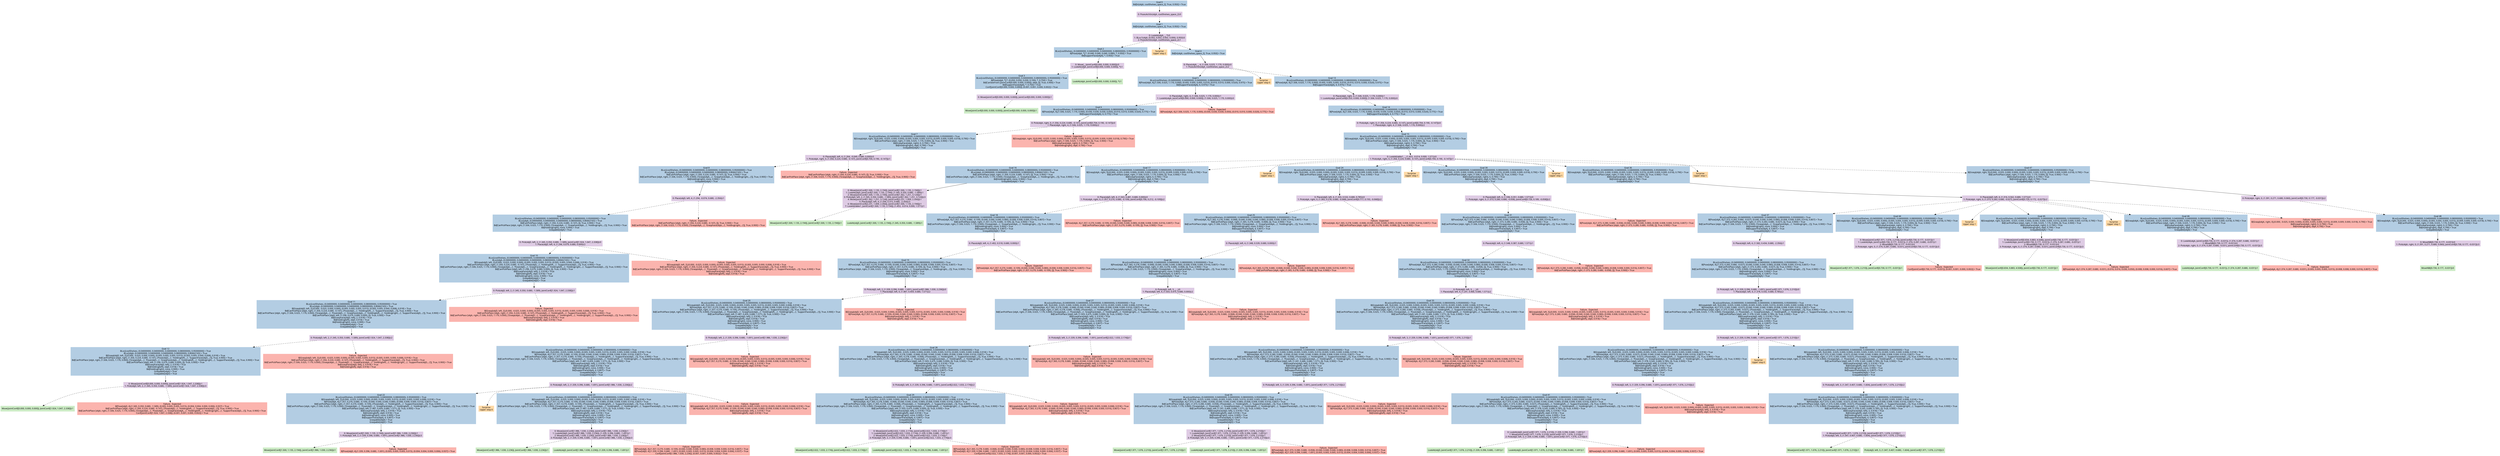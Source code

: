 digraph G {
    ordering=out;
    node [fontname=HelveticaBold];
    "0" [shape=box, style=filled, colorscheme=pastel16, color=2, label="Goal 0\nBd[In[objA, coolShelves_space_2], True, 0.950] = True\n"];
    "PosesAchIn2227" [shape=box, style=filled, colorscheme=pastel16, color=4, label="0: PosesAchIn(objA, coolShelves_space_2):0"];
    "0" -> "PosesAchIn2227" [];
    "1" [shape=box, style=filled, colorscheme=pastel16, color=2, label="Goal 1\nBd[In[objA, coolShelves_space_2], True, 0.950] = True\n"];
    "PosesAchIn2227" -> "1" [style=dashed];
    "LookAt5847,BLoc15845,PosesAchIn5843" [shape=box, style=filled, colorscheme=pastel16, color=4, label="0: LookAt(objA, _, *):0\n1: BLoc1(objA, (0.002, 0.002, 0.002, 0.006), 0.950):0\n2: PosesAchIn(objA, coolShelves_space_2):1"];
    "1" -> "LookAt5847,BLoc15845,PosesAchIn5843" [];
    "2" [shape=box, style=filled, colorscheme=pastel16, color=2, label="Goal 2\nBLoc[coolShelves, (0.04000000, 0.04000000, 0.04000000, 0.08000000), 0.95000000] = True\nB[Pose[objA, *],*, (0.040, 0.040, 0.040, 0.080), *, 0.950] = True\nBd[SupportFace[objA], *, 0.950] = True\n"];
    "LookAt5847,BLoc15845,PosesAchIn5843" -> "2" [style=dashed];
    "Move5918,LookAt5916" [shape=box, style=filled, colorscheme=pastel16, color=4, label="0: Move(_, JointConf([0.000, 0.000, 0.000])):0\n1: LookAt(objA, JointConf([0.000, 0.000, 0.000]), *):1"];
    "2" -> "Move5918,LookAt5916" [];
    "3" [shape=box, style=filled, colorscheme=pastel16, color=2, label="Goal 3\nBLoc[coolShelves, (0.04000000, 0.04000000, 0.04000000, 0.08000000), 0.95000000] = True\nB[Pose[objA, *],*, (0.050, 0.050, 0.030, 0.100), *, 0.750] = True\nBd[CanSeeFrom [JointConf([0.000, 0.000, 0.000]), objA, []], True, 0.900] = True\nBd[SupportFace[objA], *, 0.750] = True\nConf[JointConf([0.000, 0.000, 0.000]), (0.001, 0.001, 0.000, 0.002)] = True\n"];
    "Move5918,LookAt5916" -> "3" [style=dashed];
    "Move5954" [shape=box, style=filled, colorscheme=pastel16, color=4, label="0: Move(JointConf([0.000, 0.000, 0.000]), JointConf([0.000, 0.000, 0.000])):1"];
    "3" -> "Move5954" [];
    "Move5956PRIM" [label="Move(JointConf([0.000, 0.000, 0.000]), JointConf([0.000, 0.000, 0.000])):1"shape=box, style=filled, colorscheme=pastel16, color=3];
    "Move5954" -> "Move5956PRIM" [style=dashed];
    "LookAt5957PRIM" [label="LookAt(objA, JointConf([0.000, 0.000, 0.000]), *):1"shape=box, style=filled, colorscheme=pastel16, color=3];
    "Move5918,LookAt5916" -> "LookAt5957PRIM" [style=dashed];
    "LookAt5847,BLoc15845,PosesAchIn5843:1:3:1" [shape=box, style=filled, colorscheme=pastel16, color=5, label="Surprise\nUpper step 2"];
    "LookAt5847,BLoc15845,PosesAchIn5843" -> "LookAt5847,BLoc15845,PosesAchIn5843:1:3:1" [style=dashed];
    "4" [shape=box, style=filled, colorscheme=pastel16, color=2, label="Goal 4\nBd[In[objA, coolShelves_space_2], True, 0.950] = True\n"];
    "LookAt5847,BLoc15845,PosesAchIn5843" -> "4" [style=dashed];
    "Place9214,PosesAchIn7417" [shape=box, style=filled, colorscheme=pastel16, color=4, label="0: Place(objA, _, 4, (1.506, 0.025, 1.170, 0.000)):0\n1: PosesAchIn(objA, coolShelves_space_2):2"];
    "4" -> "Place9214,PosesAchIn7417" [];
    "5" [shape=box, style=filled, colorscheme=pastel16, color=2, label="Goal 5\nBLoc[coolShelves, (0.04000000, 0.04000000, 0.04000000, 0.08000000), 0.95000000] = True\nB[Pose[objA, 4],(1.506, 0.025, 1.170, 0.000), (0.005, 0.005, 0.005, 0.010), (0.010, 0.010, 0.000, 0.020), 0.975] = True\nBd[SupportFace[objA], 4, 0.975] = True\n"];
    "Place9214,PosesAchIn7417" -> "5" [style=dashed];
    "Place11079,LookAt10129" [shape=box, style=filled, colorscheme=pastel16, color=4, label="0: Place(objA, right, 4, (1.506, 0.025, 1.170, 0.000)):1\n1: LookAt(objA, JointConf([0.000, 0.000, 0.000]), (1.506, 0.025, 1.170, 0.000)):0"];
    "5" -> "Place11079,LookAt10129" [];
    "6" [shape=box, style=filled, colorscheme=pastel16, color=2, label="Goal 6\nBLoc[coolShelves, (0.04000000, 0.04000000, 0.04000000, 0.08000000), 0.95000000] = True\nB[Pose[objA, 4],(1.506, 0.025, 1.170, 0.000), (0.030, 0.030, 0.030, 0.050), (0.010, 0.010, 0.000, 0.020), 0.775] = True\nBd[SupportFace[objA], 4, 0.775] = True\n"];
    "Place11079,LookAt10129" -> "6" [style=dashed];
    "Pick12050,Place11569" [shape=box, style=filled, colorscheme=pastel16, color=4, label="0: Pick(objA, right, 0, (1.356, 0.224, 0.680, -0.147), JointConf([0.704, 0.190, -0.147])):0\n1: Place(objA, right, 4, (1.506, 0.025, 1.170, 0.000)):2"];
    "6" -> "Pick12050,Place11569" [];
    "7" [shape=box, style=filled, colorscheme=pastel16, color=2, label="Goal 7\nBLoc[coolShelves, (0.04000000, 0.04000000, 0.04000000, 0.08000000), 0.95000000] = True\nB[Grasp[objA, right, 0],(0.000, -0.025, 0.000, 0.000), (0.005, 0.005, 0.005, 0.015), (0.009, 0.009, 0.000, 0.018), 0.790] = True\nBd[CanPickPlace [objA, right, (1.506, 0.025, 1.170, 0.000), []], True, 0.900] = True\nBd[GraspFace[objA, right], 0, 0.790] = True\nBd[Holding[right], objA, 0.790] = True\nGraspable[objA] = True\n"];
    "Pick12050,Place11569" -> "7" [style=dashed];
    "Place13175,Pick13173" [shape=box, style=filled, colorscheme=pastel16, color=4, label="0: Place(objD, left, 4, (1.264, -0.049, 0.680, 0.000)):0\n1: Pick(objA, right, 0, (1.356, 0.224, 0.680, -0.147), JointConf([0.704, 0.190, -0.147])):1"];
    "7" -> "Place13175,Pick13173" [];
    "8" [shape=box, style=filled, colorscheme=pastel16, color=2, label="Goal 8\nBLoc[coolShelves, (0.04000000, 0.04000000, 0.04000000, 0.08000000), 0.95000000] = True\nBLoc[objA, (0.04000000, 0.04000000, 0.04000000, 0.08000000), 0.80662165] = True\nBd[CanPickPlace [objA, right, (1.356, 0.224, 0.680, -0.147), []], True, 0.900] = True\nBd[CanPickPlace [objA, right, (1.506, 0.025, 1.170, 0.000), ['Grasp(objA,...)', 'GraspFace(objA,...)', 'Holding(right,...)']], True, 0.900] = True\nBd[Holding[right], none, 0.900] = True\nGraspable[objA] = True\n"];
    "Place13175,Pick13173" -> "8" [style=dashed];
    "Place13612" [shape=box, style=filled, colorscheme=pastel16, color=4, label="0: Place(objD, left, 4, (1.294, -0.074, 0.680, -2.356)):1"];
    "8" -> "Place13612" [];
    "9" [shape=box, style=filled, colorscheme=pastel16, color=2, label="Goal 9\nBLoc[coolShelves, (0.04000000, 0.04000000, 0.04000000, 0.08000000), 0.95000000] = True\nBLoc[objA, (0.04000000, 0.04000000, 0.04000000, 0.08000000), 0.80662165] = True\nBd[CanPickPlace [objA, right, (1.356, 0.224, 0.680, -0.147), []], True, 0.900] = True\nBd[CanPickPlace [objA, right, (1.506, 0.025, 1.170, 0.000), ['Grasp(objA,...)', 'GraspFace(objA,...)', 'Holding(right,...)']], True, 0.900] = True\nBd[Holding[right], none, 0.900] = True\nGraspable[objA] = True\n"];
    "Place13612" -> "9" [style=dashed];
    "Pick13972,Place13970" [shape=box, style=filled, colorscheme=pastel16, color=4, label="0: Pick(objD, left, 2, (1.345, 0.350, 0.680, -1.589), JointConf([1.924, 1.047, 2.338])):0\n1: Place(objD, left, 4, (1.296, 0.079, 0.680, 0.000)):2"];
    "9" -> "Pick13972,Place13970" [];
    "10" [shape=box, style=filled, colorscheme=pastel16, color=2, label="Goal 10\nBLoc[coolShelves, (0.04000000, 0.04000000, 0.04000000, 0.08000000), 0.95000000] = True\nBLoc[objA, (0.04000000, 0.04000000, 0.04000000, 0.08000000), 0.80662165] = True\nB[Grasp[objD, left, 2],(0.000, -0.025, 0.000, 0.000), (0.005, 0.005, 0.005, 0.015), (0.005, 0.005, 0.000, 0.008), 0.918] = True\nBd[CanPickPlace [objA, right, (1.356, 0.224, 0.680, -0.147), ['Pose(objD,...)', 'Holding(left,...)', 'SupportFace(objD,...)']], True, 0.900] = True\nBd[CanPickPlace [objA, right, (1.506, 0.025, 1.170, 0.000), ['Grasp(objA,...)', 'Pose(objD,...)', 'GraspFace(objA,...)', 'Holding(left,...)', 'Holding(right,...)', 'SupportFace(objD,...)']], True, 0.900] = True\nBd[CanPickPlace [objD, left, (1.296, 0.079, 0.680, 0.000), []], True, 0.900] = True\nBd[GraspFace[objD, left], 2, 0.918] = True\nBd[Holding[left], objD, 0.918] = True\nBd[Holding[right], none, 0.900] = True\nGraspable[objA] = True\nGraspable[objD] = True\n"];
    "Pick13972,Place13970" -> "10" [style=dashed];
    "Pick14006" [shape=box, style=filled, colorscheme=pastel16, color=4, label="0: Pick(objD, left, 2, (1.345, 0.350, 0.680, -1.589), JointConf([1.924, 1.047, 2.338])):1"];
    "10" -> "Pick14006" [];
    "11" [shape=box, style=filled, colorscheme=pastel16, color=2, label="Goal 11\nBLoc[coolShelves, (0.04000000, 0.04000000, 0.04000000, 0.08000000), 0.95000000] = True\nBLoc[objA, (0.04000000, 0.04000000, 0.04000000, 0.08000000), 0.80662165] = True\nB[Grasp[objD, left, 2],(0.000, -0.025, 0.000, 0.000), (0.005, 0.005, 0.005, 0.015), (0.005, 0.005, 0.000, 0.008), 0.918] = True\nBd[CanPickPlace [objA, right, (1.356, 0.224, 0.680, -0.147), ['Pose(objD,...)', 'Holding(left,...)', 'SupportFace(objD,...)']], True, 0.900] = True\nBd[CanPickPlace [objA, right, (1.506, 0.025, 1.170, 0.000), ['Grasp(objA,...)', 'Pose(objD,...)', 'GraspFace(objA,...)', 'Holding(left,...)', 'Holding(right,...)', 'SupportFace(objD,...)']], True, 0.900] = True\nBd[CanPickPlace [objD, left, (1.296, 0.079, 0.680, 0.000), []], True, 0.900] = True\nBd[GraspFace[objD, left], 2, 0.918] = True\nBd[Holding[left], objD, 0.918] = True\nBd[Holding[right], none, 0.900] = True\nGraspable[objA] = True\nGraspable[objD] = True\n"];
    "Pick14006" -> "11" [style=dashed];
    "Pick14040" [shape=box, style=filled, colorscheme=pastel16, color=4, label="0: Pick(objD, left, 2, (1.345, 0.350, 0.680, -1.589), JointConf([1.924, 1.047, 2.338])):2"];
    "11" -> "Pick14040" [];
    "12" [shape=box, style=filled, colorscheme=pastel16, color=2, label="Goal 12\nBLoc[coolShelves, (0.04000000, 0.04000000, 0.04000000, 0.08000000), 0.95000000] = True\nBLoc[objA, (0.04000000, 0.04000000, 0.04000000, 0.08000000), 0.80662165] = True\nB[Grasp[objD, left, 2],(0.000, -0.025, 0.000, 0.000), (0.005, 0.005, 0.005, 0.015), (0.005, 0.005, 0.000, 0.008), 0.918] = True\nBd[CanPickPlace [objA, right, (1.356, 0.224, 0.680, -0.147), ['Pose(objD,...)', 'Holding(left,...)', 'SupportFace(objD,...)']], True, 0.900] = True\nBd[CanPickPlace [objA, right, (1.506, 0.025, 1.170, 0.000), ['Grasp(objA,...)', 'Pose(objD,...)', 'GraspFace(objA,...)', 'Holding(left,...)', 'Holding(right,...)', 'SupportFace(objD,...)']], True, 0.900] = True\nBd[CanPickPlace [objD, left, (1.296, 0.079, 0.680, 0.000), []], True, 0.900] = True\nBd[GraspFace[objD, left], 2, 0.918] = True\nBd[Holding[left], objD, 0.918] = True\nBd[Holding[right], none, 0.900] = True\nGraspable[objA] = True\nGraspable[objD] = True\n"];
    "Pick14040" -> "12" [style=dashed];
    "Move14111,Pick14109" [shape=box, style=filled, colorscheme=pastel16, color=4, label="0: Move(JointConf([0.000, 0.000, 0.000]), JointConf([1.924, 1.047, 2.338])):1\n1: Pick(objD, left, 2, (1.345, 0.350, 0.680, -1.589), JointConf([1.924, 1.047, 2.338])):3"];
    "12" -> "Move14111,Pick14109" [];
    "Move14113PRIM" [label="Move(JointConf([0.000, 0.000, 0.000]), JointConf([1.924, 1.047, 2.338])):1"shape=box, style=filled, colorscheme=pastel16, color=3];
    "Move14111,Pick14109" -> "Move14113PRIM" [style=dashed];
    "Place11079,LookAt10129:1" [shape=box, style=filled, colorscheme=pastel16, color=1, label="Failure.  Expected\nB[Pose[objA, 4],(1.506, 0.025, 1.170, 0.000), (0.030, 0.030, 0.030, 0.050), (0.010, 0.010, 0.000, 0.020), 0.775] = True\n"];
    "Place11079,LookAt10129" -> "Place11079,LookAt10129:1" [style=dashed];
    "Place9214,PosesAchIn7417:1:1:2" [shape=box, style=filled, colorscheme=pastel16, color=5, label="Surprise\nUpper step 0"];
    "Place9214,PosesAchIn7417" -> "Place9214,PosesAchIn7417:1:1:2" [style=dashed];
    "Pick12050,Place11569:2" [shape=box, style=filled, colorscheme=pastel16, color=1, label="Failure.  Expected\nB[Grasp[objA, right, 0],(0.000, -0.025, 0.000, 0.000), (0.005, 0.005, 0.005, 0.015), (0.009, 0.009, 0.000, 0.018), 0.790] = True\nBd[CanPickPlace [objA, right, (1.506, 0.025, 1.170, 0.000), []], True, 0.900] = True\nBd[GraspFace[objA, right], 0, 0.790] = True\nBd[Holding[right], objA, 0.790] = True\n"];
    "Pick12050,Place11569" -> "Pick12050,Place11569:2" [style=dashed];
    "Place13175,Pick13173:2" [shape=box, style=filled, colorscheme=pastel16, color=1, label="Failure.  Expected\nBd[CanPickPlace [objA, right, (1.356, 0.224, 0.680, -0.147), []], True, 0.900] = True\nBd[CanPickPlace [objA, right, (1.506, 0.025, 1.170, 0.000), ['Grasp(objA,...)', 'GraspFace(objA,...)', 'Holding(right,...)']], True, 0.900] = True\n"];
    "Place13175,Pick13173" -> "Place13175,Pick13173:2" [style=dashed];
    "Place13612:2" [shape=box, style=filled, colorscheme=pastel16, color=1, label="Failure.  Expected\nBd[CanPickPlace [objA, right, (1.356, 0.224, 0.680, -0.147), []], True, 0.900] = True\nBd[CanPickPlace [objA, right, (1.506, 0.025, 1.170, 0.000), ['Grasp(objA,...)', 'GraspFace(objA,...)', 'Holding(right,...)']], True, 0.900] = True\n"];
    "Place13612" -> "Place13612:2" [style=dashed];
    "Pick13972,Place13970:2" [shape=box, style=filled, colorscheme=pastel16, color=1, label="Failure.  Expected\nB[Grasp[objD, left, 2],(0.000, -0.025, 0.000, 0.000), (0.005, 0.005, 0.005, 0.015), (0.005, 0.005, 0.000, 0.008), 0.918] = True\nBd[CanPickPlace [objA, right, (1.356, 0.224, 0.680, -0.147), ['Pose(objD,...)', 'Holding(left,...)', 'SupportFace(objD,...)']], True, 0.900] = True\nBd[CanPickPlace [objA, right, (1.506, 0.025, 1.170, 0.000), ['Grasp(objA,...)', 'Pose(objD,...)', 'GraspFace(objA,...)', 'Holding(left,...)', 'Holding(right,...)', 'SupportFace(objD,...)']], True, 0.900] = True\nBd[GraspFace[objD, left], 2, 0.918] = True\nBd[Holding[left], objD, 0.918] = True\n"];
    "Pick13972,Place13970" -> "Pick13972,Place13970:2" [style=dashed];
    "Pick14006:2" [shape=box, style=filled, colorscheme=pastel16, color=1, label="Failure.  Expected\nB[Grasp[objD, left, 2],(0.000, -0.025, 0.000, 0.000), (0.005, 0.005, 0.005, 0.015), (0.005, 0.005, 0.000, 0.008), 0.918] = True\nBd[CanPickPlace [objA, right, (1.356, 0.224, 0.680, -0.147), ['Pose(objD,...)', 'Holding(left,...)', 'SupportFace(objD,...)']], True, 0.900] = True\nBd[CanPickPlace [objA, right, (1.506, 0.025, 1.170, 0.000), ['Grasp(objA,...)', 'Pose(objD,...)', 'GraspFace(objA,...)', 'Holding(left,...)', 'Holding(right,...)', 'SupportFace(objD,...)']], True, 0.900] = True\nBd[GraspFace[objD, left], 2, 0.918] = True\nBd[Holding[left], objD, 0.918] = True\n"];
    "Pick14006" -> "Pick14006:2" [style=dashed];
    "Pick14040:2" [shape=box, style=filled, colorscheme=pastel16, color=1, label="Failure.  Expected\nB[Grasp[objD, left, 2],(0.000, -0.025, 0.000, 0.000), (0.005, 0.005, 0.005, 0.015), (0.005, 0.005, 0.000, 0.008), 0.918] = True\nBd[CanPickPlace [objA, right, (1.356, 0.224, 0.680, -0.147), ['Pose(objD,...)', 'Holding(left,...)', 'SupportFace(objD,...)']], True, 0.900] = True\nBd[CanPickPlace [objA, right, (1.506, 0.025, 1.170, 0.000), ['Grasp(objA,...)', 'Pose(objD,...)', 'GraspFace(objA,...)', 'Holding(left,...)', 'Holding(right,...)', 'SupportFace(objD,...)']], True, 0.900] = True\nBd[GraspFace[objD, left], 2, 0.918] = True\nBd[Holding[left], objD, 0.918] = True\n"];
    "Pick14040" -> "Pick14040:2" [style=dashed];
    "Move14111,Pick14109:2" [shape=box, style=filled, colorscheme=pastel16, color=1, label="Failure.  Expected\nB[Pose[objD, 4],(1.345, 0.350, 0.680, -1.589), (0.005, 0.005, 0.005, 0.015), (0.004, 0.004, 0.000, 0.006), 0.937] = True\nBd[CanPickPlace [objA, right, (1.356, 0.224, 0.680, -0.147), ['Pose(objD,...)', 'Holding(left,...)', 'SupportFace(objD,...)']], True, 0.900] = True\nBd[CanPickPlace [objA, right, (1.506, 0.025, 1.170, 0.000), ['Grasp(objA,...)', 'Pose(objD,...)', 'GraspFace(objA,...)', 'Holding(left,...)', 'Holding(right,...)', 'SupportFace(objD,...)']], True, 0.900] = True\nConf[JointConf([1.924, 1.047, 2.338]), (0.001, 0.001, 0.000, 0.002)] = True\n"];
    "Move14111,Pick14109" -> "Move14111,Pick14109:2" [style=dashed];
    "13" [shape=box, style=filled, colorscheme=pastel16, color=2, label="Goal 13\nBLoc[coolShelves, (0.04000000, 0.04000000, 0.04000000, 0.08000000), 0.95000000] = True\nB[Pose[objA, 4],(1.506, 0.025, 1.170, 0.000), (0.005, 0.005, 0.005, 0.010), (0.010, 0.010, 0.000, 0.020), 0.975] = True\nBd[SupportFace[objA], 4, 0.975] = True\n"];
    "Place9214,PosesAchIn7417" -> "13" [style=dashed];
    "Place18324,LookAt18322" [shape=box, style=filled, colorscheme=pastel16, color=4, label="0: Place(objA, right, 4, (1.506, 0.025, 1.170, 0.000)):1\n1: LookAt(objA, JointConf([0.333, 0.000, 0.000]), (1.506, 0.025, 1.170, 0.000)):0"];
    "13" -> "Place18324,LookAt18322" [];
    "14" [shape=box, style=filled, colorscheme=pastel16, color=2, label="Goal 14\nBLoc[coolShelves, (0.04000000, 0.04000000, 0.04000000, 0.08000000), 0.95000000] = True\nB[Pose[objA, 4],(1.506, 0.025, 1.170, 0.000), (0.030, 0.030, 0.030, 0.050), (0.010, 0.010, 0.000, 0.020), 0.775] = True\nBd[SupportFace[objA], 4, 0.775] = True\n"];
    "Place18324,LookAt18322" -> "14" [style=dashed];
    "Pick19902,Place18610" [shape=box, style=filled, colorscheme=pastel16, color=4, label="0: Pick(objA, right, 0, (1.356, 0.224, 0.680, -0.147), JointConf([0.704, 0.190, -0.147])):0\n1: Place(objA, right, 4, (1.506, 0.025, 1.170, 0.000)):2"];
    "14" -> "Pick19902,Place18610" [];
    "15" [shape=box, style=filled, colorscheme=pastel16, color=2, label="Goal 15\nBLoc[coolShelves, (0.04000000, 0.04000000, 0.04000000, 0.08000000), 0.95000000] = True\nB[Grasp[objA, right, 0],(0.000, -0.025, 0.000, 0.000), (0.005, 0.005, 0.005, 0.015), (0.009, 0.009, 0.000, 0.018), 0.790] = True\nBd[CanPickPlace [objA, right, (1.506, 0.025, 1.170, 0.000), []], True, 0.900] = True\nBd[GraspFace[objA, right], 0, 0.790] = True\nBd[Holding[right], objA, 0.790] = True\nGraspable[objA] = True\n"];
    "Pick19902,Place18610" -> "15" [style=dashed];
    "LookAt20373,Pick20371" [shape=box, style=filled, colorscheme=pastel16, color=4, label="0: LookAt(table1, _, (1.453, -0.014, 0.000, 1.571)):0\n1: Pick(objA, right, 0, (1.356, 0.224, 0.680, -0.147), JointConf([0.704, 0.190, -0.147])):1"];
    "15" -> "LookAt20373,Pick20371" [];
    "16" [shape=box, style=filled, colorscheme=pastel16, color=2, label="Goal 16\nBLoc[coolShelves, (0.04000000, 0.04000000, 0.04000000, 0.08000000), 0.95000000] = True\nBLoc[objA, (0.04000000, 0.04000000, 0.04000000, 0.08000000), 0.80662165] = True\nBd[CanPickPlace [objA, right, (1.356, 0.224, 0.680, -0.147), []], True, 0.900] = True\nBd[CanPickPlace [objA, right, (1.506, 0.025, 1.170, 0.000), ['Grasp(objA,...)', 'GraspFace(objA,...)', 'Holding(right,...)']], True, 0.900] = True\nBd[Holding[right], none, 0.900] = True\nGraspable[objA] = True\n"];
    "LookAt20373,Pick20371" -> "16" [style=dashed];
    "Move22378,LookAt22376,Move22374,Pick22372,Move22370,Place22368,Move22366,LookAt22364" [shape=box, style=filled, colorscheme=pastel16, color=4, label="0: Move(JointConf([1.500, 1.135, 2.194]), JointConf([1.500, 1.135, 2.194])):1\n1: LookAt(objD, JointConf([1.500, 1.135, 2.194]), (1.345, 0.350, 0.680, -1.589)):1\n2: Move(JointConf([1.500, 1.135, 2.194]), JointConf([1.362, 1.251, 3.124])):1\n3: Pick(objD, left, 2, (1.345, 0.350, 0.680, -1.589), JointConf([1.362, 1.251, 3.124])):3\n4: Move(JointConf([1.362, 1.251, 3.124]), JointConf([2.231, 1.009, 2.356])):1\n5: Place(objD, left, 4, (1.594, 0.372, 0.680, -2.356)):3\n6: Move(JointConf([2.231, 1.009, 2.356]), JointConf([1.500, 1.135, 2.194])):1\n7: LookAt(table1, JointConf([1.500, 1.135, 2.194]), (1.453, -0.014, 0.000, 1.571)):1"];
    "16" -> "Move22378,LookAt22376,Move22374,Pick22372,Move22370,Place22368,Move22366,LookAt22364" [];
    "Move22380PRIM" [label="Move(JointConf([1.500, 1.135, 2.194]), JointConf([1.500, 1.135, 2.194])):1"shape=box, style=filled, colorscheme=pastel16, color=3];
    "Move22378,LookAt22376,Move22374,Pick22372,Move22370,Place22368,Move22366,LookAt22364" -> "Move22380PRIM" [style=dashed];
    "LookAt22381PRIM" [label="LookAt(objD, JointConf([1.500, 1.135, 2.194]), (1.345, 0.350, 0.680, -1.589)):1"shape=box, style=filled, colorscheme=pastel16, color=3];
    "Move22378,LookAt22376,Move22374,Pick22372,Move22370,Place22368,Move22366,LookAt22364" -> "LookAt22381PRIM" [style=dashed];
    "17" [shape=box, style=filled, colorscheme=pastel16, color=2, label="Goal 17\nBLoc[coolShelves, (0.04000000, 0.04000000, 0.04000000, 0.08000000), 0.95000000] = True\nB[Grasp[objA, right, 0],(0.000, -0.025, 0.000, 0.000), (0.005, 0.005, 0.005, 0.015), (0.009, 0.009, 0.000, 0.018), 0.790] = True\nBd[CanPickPlace [objA, right, (1.506, 0.025, 1.170, 0.000), []], True, 0.900] = True\nBd[GraspFace[objA, right], 0, 0.790] = True\nBd[Holding[right], objA, 0.790] = True\nGraspable[objA] = True\n"];
    "LookAt20373,Pick20371" -> "17" [style=dashed];
    "Place23093,Pick23091" [shape=box, style=filled, colorscheme=pastel16, color=4, label="0: Place(objD, left, 4, (1.563, 0.481, 0.680, 0.000)):0\n1: Pick(objA, right, 0, (1.357, 0.270, 0.680, -0.109), JointConf([0.706, 0.212, -0.109])):2"];
    "17" -> "Place23093,Pick23091" [];
    "18" [shape=box, style=filled, colorscheme=pastel16, color=2, label="Goal 18\nBLoc[coolShelves, (0.04000000, 0.04000000, 0.04000000, 0.08000000), 0.95000000] = True\nB[Pose[objA, 4],(1.357, 0.270, 0.680, -0.109), (0.040, 0.040, 0.040, 0.080), (0.008, 0.008, 0.000, 0.016), 0.807] = True\nBd[CanPickPlace [objA, right, (1.357, 0.270, 0.680, -0.109), []], True, 0.900] = True\nBd[CanPickPlace [objA, right, (1.506, 0.025, 1.170, 0.000), ['Grasp(objA,...)', 'GraspFace(objA,...)', 'Holding(right,...)']], True, 0.900] = True\nBd[Holding[right], none, 0.900] = True\nBd[SupportFace[objA], 4, 0.807] = True\nGraspable[objA] = True\n"];
    "Place23093,Pick23091" -> "18" [style=dashed];
    "Place23470" [shape=box, style=filled, colorscheme=pastel16, color=4, label="0: Place(objD, left, 4, (1.402, 0.518, 0.680, 0.000)):1"];
    "18" -> "Place23470" [];
    "19" [shape=box, style=filled, colorscheme=pastel16, color=2, label="Goal 19\nBLoc[coolShelves, (0.04000000, 0.04000000, 0.04000000, 0.08000000), 0.95000000] = True\nB[Pose[objA, 4],(1.357, 0.270, 0.680, -0.109), (0.040, 0.040, 0.040, 0.080), (0.008, 0.008, 0.000, 0.016), 0.807] = True\nBd[CanPickPlace [objA, right, (1.357, 0.270, 0.680, -0.109), []], True, 0.900] = True\nBd[CanPickPlace [objA, right, (1.506, 0.025, 1.170, 0.000), ['Grasp(objA,...)', 'GraspFace(objA,...)', 'Holding(right,...)']], True, 0.900] = True\nBd[Holding[right], none, 0.900] = True\nBd[SupportFace[objA], 4, 0.807] = True\nGraspable[objA] = True\n"];
    "Place23470" -> "19" [style=dashed];
    "Pick23996,Place23994" [shape=box, style=filled, colorscheme=pastel16, color=4, label="0: Pick(objD, left, 2, (1.339, 0.396, 0.680, -1.691), JointConf([1.986, 1.030, 2.236])):0\n1: Place(objD, left, 4, (1.487, 0.459, 0.680, 1.571)):2"];
    "19" -> "Pick23996,Place23994" [];
    "20" [shape=box, style=filled, colorscheme=pastel16, color=2, label="Goal 20\nBLoc[coolShelves, (0.04000000, 0.04000000, 0.04000000, 0.08000000), 0.95000000] = True\nB[Grasp[objD, left, 2],(0.000, -0.025, 0.000, 0.000), (0.005, 0.005, 0.005, 0.015), (0.005, 0.005, 0.000, 0.008), 0.918] = True\nB[Pose[objA, 4],(1.357, 0.270, 0.680, -0.109), (0.040, 0.040, 0.040, 0.080), (0.008, 0.008, 0.000, 0.016), 0.807] = True\nBd[CanPickPlace [objA, right, (1.357, 0.270, 0.680, -0.109), ['Pose(objD,...)', 'Holding(left,...)', 'SupportFace(objD,...)']], True, 0.900] = True\nBd[CanPickPlace [objA, right, (1.506, 0.025, 1.170, 0.000), ['Grasp(objA,...)', 'Pose(objD,...)', 'GraspFace(objA,...)', 'Holding(left,...)', 'Holding(right,...)', 'SupportFace(objD,...)']], True, 0.900] = True\nBd[CanPickPlace [objD, left, (1.487, 0.459, 0.680, 1.571), []], True, 0.900] = True\nBd[GraspFace[objD, left], 2, 0.918] = True\nBd[Holding[left], objD, 0.918] = True\nBd[Holding[right], none, 0.900] = True\nBd[SupportFace[objA], 4, 0.807] = True\nGraspable[objA] = True\nGraspable[objD] = True\n"];
    "Pick23996,Place23994" -> "20" [style=dashed];
    "Pick24104" [shape=box, style=filled, colorscheme=pastel16, color=4, label="0: Pick(objD, left, 2, (1.339, 0.396, 0.680, -1.691), JointConf([1.986, 1.030, 2.236])):1"];
    "20" -> "Pick24104" [];
    "21" [shape=box, style=filled, colorscheme=pastel16, color=2, label="Goal 21\nBLoc[coolShelves, (0.04000000, 0.04000000, 0.04000000, 0.08000000), 0.95000000] = True\nB[Grasp[objD, left, 2],(0.000, -0.025, 0.000, 0.000), (0.005, 0.005, 0.005, 0.015), (0.005, 0.005, 0.000, 0.008), 0.918] = True\nB[Pose[objA, 4],(1.357, 0.270, 0.680, -0.109), (0.040, 0.040, 0.040, 0.080), (0.008, 0.008, 0.000, 0.016), 0.807] = True\nBd[CanPickPlace [objA, right, (1.357, 0.270, 0.680, -0.109), ['Pose(objD,...)', 'Holding(left,...)', 'SupportFace(objD,...)']], True, 0.900] = True\nBd[CanPickPlace [objA, right, (1.506, 0.025, 1.170, 0.000), ['Grasp(objA,...)', 'Pose(objD,...)', 'GraspFace(objA,...)', 'Holding(left,...)', 'Holding(right,...)', 'SupportFace(objD,...)']], True, 0.900] = True\nBd[CanPickPlace [objD, left, (1.487, 0.459, 0.680, 1.571), []], True, 0.900] = True\nBd[GraspFace[objD, left], 2, 0.918] = True\nBd[Holding[left], objD, 0.918] = True\nBd[Holding[right], none, 0.900] = True\nBd[SupportFace[objA], 4, 0.807] = True\nGraspable[objA] = True\nGraspable[objD] = True\n"];
    "Pick24104" -> "21" [style=dashed];
    "Pick24220" [shape=box, style=filled, colorscheme=pastel16, color=4, label="0: Pick(objD, left, 2, (1.339, 0.396, 0.680, -1.691), JointConf([1.986, 1.030, 2.236])):2"];
    "21" -> "Pick24220" [];
    "22" [shape=box, style=filled, colorscheme=pastel16, color=2, label="Goal 22\nBLoc[coolShelves, (0.04000000, 0.04000000, 0.04000000, 0.08000000), 0.95000000] = True\nB[Grasp[objD, left, 2],(0.000, -0.025, 0.000, 0.000), (0.005, 0.005, 0.005, 0.015), (0.005, 0.005, 0.000, 0.008), 0.918] = True\nB[Pose[objA, 4],(1.357, 0.270, 0.680, -0.109), (0.040, 0.040, 0.040, 0.080), (0.008, 0.008, 0.000, 0.016), 0.807] = True\nBd[CanPickPlace [objA, right, (1.357, 0.270, 0.680, -0.109), ['Pose(objD,...)', 'Holding(left,...)', 'SupportFace(objD,...)']], True, 0.900] = True\nBd[CanPickPlace [objA, right, (1.506, 0.025, 1.170, 0.000), ['Grasp(objA,...)', 'Pose(objD,...)', 'GraspFace(objA,...)', 'Holding(left,...)', 'Holding(right,...)', 'SupportFace(objD,...)']], True, 0.900] = True\nBd[CanPickPlace [objD, left, (1.487, 0.459, 0.680, 1.571), []], True, 0.900] = True\nBd[GraspFace[objD, left], 2, 0.918] = True\nBd[Holding[left], objD, 0.918] = True\nBd[Holding[right], none, 0.900] = True\nBd[SupportFace[objA], 4, 0.807] = True\nGraspable[objA] = True\nGraspable[objD] = True\n"];
    "Pick24220" -> "22" [style=dashed];
    "Move24417,Pick24415" [shape=box, style=filled, colorscheme=pastel16, color=4, label="0: Move(JointConf([1.500, 1.135, 2.194]), JointConf([1.986, 1.030, 2.236])):1\n1: Pick(objD, left, 2, (1.339, 0.396, 0.680, -1.691), JointConf([1.986, 1.030, 2.236])):3"];
    "22" -> "Move24417,Pick24415" [];
    "Move24419PRIM" [label="Move(JointConf([1.500, 1.135, 2.194]), JointConf([1.986, 1.030, 2.236])):1"shape=box, style=filled, colorscheme=pastel16, color=3];
    "Move24417,Pick24415" -> "Move24419PRIM" [style=dashed];
    "Move24417,Pick24415:2" [shape=box, style=filled, colorscheme=pastel16, color=1, label="Failure.  Expected\nB[Pose[objD, 4],(1.339, 0.396, 0.680, -1.691), (0.005, 0.005, 0.005, 0.015), (0.004, 0.004, 0.000, 0.006), 0.937] = True\n"];
    "Move24417,Pick24415" -> "Move24417,Pick24415:2" [style=dashed];
    "Pick24220:1:1:3" [shape=box, style=filled, colorscheme=pastel16, color=5, label="Surprise\nUpper step 0"];
    "Pick24220" -> "Pick24220:1:1:3" [style=dashed];
    "23" [shape=box, style=filled, colorscheme=pastel16, color=2, label="Goal 23\nBLoc[coolShelves, (0.04000000, 0.04000000, 0.04000000, 0.08000000), 0.95000000] = True\nB[Grasp[objD, left, 2],(0.000, -0.025, 0.000, 0.000), (0.005, 0.005, 0.005, 0.015), (0.005, 0.005, 0.000, 0.008), 0.918] = True\nB[Pose[objA, 4],(1.357, 0.270, 0.680, -0.109), (0.040, 0.040, 0.040, 0.080), (0.008, 0.008, 0.000, 0.016), 0.807] = True\nBd[CanPickPlace [objA, right, (1.357, 0.270, 0.680, -0.109), ['Pose(objD,...)', 'Holding(left,...)', 'SupportFace(objD,...)']], True, 0.900] = True\nBd[CanPickPlace [objA, right, (1.506, 0.025, 1.170, 0.000), ['Grasp(objA,...)', 'Pose(objD,...)', 'GraspFace(objA,...)', 'Holding(left,...)', 'Holding(right,...)', 'SupportFace(objD,...)']], True, 0.900] = True\nBd[CanPickPlace [objD, left, (1.487, 0.459, 0.680, 1.571), []], True, 0.900] = True\nBd[GraspFace[objD, left], 2, 0.918] = True\nBd[Holding[left], objD, 0.918] = True\nBd[Holding[right], none, 0.900] = True\nBd[SupportFace[objA], 4, 0.807] = True\nGraspable[objA] = True\nGraspable[objD] = True\n"];
    "Pick24220" -> "23" [style=dashed];
    "Move25534,LookAt25532,Move25530,Pick25528" [shape=box, style=filled, colorscheme=pastel16, color=4, label="0: Move(JointConf([1.986, 1.030, 2.236]), JointConf([1.986, 1.030, 2.236])):1\n1: LookAt(objD, JointConf([1.986, 1.030, 2.236]), (1.339, 0.396, 0.680, -1.691)):1\n2: Move(JointConf([1.986, 1.030, 2.236]), JointConf([1.986, 1.030, 2.236])):1\n3: Pick(objD, left, 2, (1.339, 0.396, 0.680, -1.691), JointConf([1.986, 1.030, 2.236])):3"];
    "23" -> "Move25534,LookAt25532,Move25530,Pick25528" [];
    "Move25536PRIM" [label="Move(JointConf([1.986, 1.030, 2.236]), JointConf([1.986, 1.030, 2.236])):1"shape=box, style=filled, colorscheme=pastel16, color=3];
    "Move25534,LookAt25532,Move25530,Pick25528" -> "Move25536PRIM" [style=dashed];
    "LookAt25537PRIM" [label="LookAt(objD, JointConf([1.986, 1.030, 2.236]), (1.339, 0.396, 0.680, -1.691)):1"shape=box, style=filled, colorscheme=pastel16, color=3];
    "Move25534,LookAt25532,Move25530,Pick25528" -> "LookAt25537PRIM" [style=dashed];
    "Place23093,Pick23091:3" [shape=box, style=filled, colorscheme=pastel16, color=1, label="Failure.  Expected\nB[Pose[objA, 4],(1.357, 0.270, 0.680, -0.109), (0.040, 0.040, 0.040, 0.080), (0.008, 0.008, 0.000, 0.016), 0.807] = True\nBd[CanPickPlace [objA, right, (1.357, 0.270, 0.680, -0.109), []], True, 0.900] = True\n"];
    "Place23093,Pick23091" -> "Place23093,Pick23091:3" [style=dashed];
    "LookAt20373,Pick20371:2:2:4" [shape=box, style=filled, colorscheme=pastel16, color=5, label="Surprise\nUpper step 1"];
    "LookAt20373,Pick20371" -> "LookAt20373,Pick20371:2:2:4" [style=dashed];
    "Place23470:4" [shape=box, style=filled, colorscheme=pastel16, color=1, label="Failure.  Expected\nB[Pose[objA, 4],(1.357, 0.270, 0.680, -0.109), (0.040, 0.040, 0.040, 0.080), (0.008, 0.008, 0.000, 0.016), 0.807] = True\nBd[CanPickPlace [objA, right, (1.357, 0.270, 0.680, -0.109), []], True, 0.900] = True\n"];
    "Place23470" -> "Place23470:4" [style=dashed];
    "Pick23996,Place23994:4" [shape=box, style=filled, colorscheme=pastel16, color=1, label="Failure.  Expected\nB[Grasp[objD, left, 2],(0.000, -0.025, 0.000, 0.000), (0.005, 0.005, 0.005, 0.015), (0.005, 0.005, 0.000, 0.008), 0.918] = True\nB[Pose[objA, 4],(1.357, 0.270, 0.680, -0.109), (0.040, 0.040, 0.040, 0.080), (0.008, 0.008, 0.000, 0.016), 0.807] = True\nBd[GraspFace[objD, left], 2, 0.918] = True\nBd[Holding[left], objD, 0.918] = True\n"];
    "Pick23996,Place23994" -> "Pick23996,Place23994:4" [style=dashed];
    "Pick24104:4" [shape=box, style=filled, colorscheme=pastel16, color=1, label="Failure.  Expected\nB[Grasp[objD, left, 2],(0.000, -0.025, 0.000, 0.000), (0.005, 0.005, 0.005, 0.015), (0.005, 0.005, 0.000, 0.008), 0.918] = True\nB[Pose[objA, 4],(1.357, 0.270, 0.680, -0.109), (0.040, 0.040, 0.040, 0.080), (0.008, 0.008, 0.000, 0.016), 0.807] = True\nBd[GraspFace[objD, left], 2, 0.918] = True\nBd[Holding[left], objD, 0.918] = True\n"];
    "Pick24104" -> "Pick24104:4" [style=dashed];
    "Pick24220:4" [shape=box, style=filled, colorscheme=pastel16, color=1, label="Failure.  Expected\nB[Grasp[objD, left, 2],(0.000, -0.025, 0.000, 0.000), (0.005, 0.005, 0.005, 0.015), (0.005, 0.005, 0.000, 0.008), 0.918] = True\nB[Pose[objA, 4],(1.357, 0.270, 0.680, -0.109), (0.040, 0.040, 0.040, 0.080), (0.008, 0.008, 0.000, 0.016), 0.807] = True\nBd[GraspFace[objD, left], 2, 0.918] = True\nBd[Holding[left], objD, 0.918] = True\n"];
    "Pick24220" -> "Pick24220:4" [style=dashed];
    "Move25534,LookAt25532,Move25530,Pick25528:4" [shape=box, style=filled, colorscheme=pastel16, color=1, label="Failure.  Expected\nB[Pose[objA, 4],(1.357, 0.270, 0.680, -0.109), (0.040, 0.040, 0.040, 0.080), (0.008, 0.008, 0.000, 0.016), 0.807] = True\nB[Pose[objD, 4],(1.339, 0.396, 0.680, -1.691), (0.005, 0.005, 0.005, 0.015), (0.004, 0.004, 0.000, 0.006), 0.937] = True\nConf[JointConf([1.986, 1.030, 2.236]), (0.001, 0.001, 0.000, 0.002)] = True\n"];
    "Move25534,LookAt25532,Move25530,Pick25528" -> "Move25534,LookAt25532,Move25530,Pick25528:4" [style=dashed];
    "24" [shape=box, style=filled, colorscheme=pastel16, color=2, label="Goal 24\nBLoc[coolShelves, (0.04000000, 0.04000000, 0.04000000, 0.08000000), 0.95000000] = True\nB[Grasp[objA, right, 0],(0.000, -0.025, 0.000, 0.000), (0.005, 0.005, 0.005, 0.015), (0.009, 0.009, 0.000, 0.018), 0.790] = True\nBd[CanPickPlace [objA, right, (1.506, 0.025, 1.170, 0.000), []], True, 0.900] = True\nBd[GraspFace[objA, right], 0, 0.790] = True\nBd[Holding[right], objA, 0.790] = True\nGraspable[objA] = True\n"];
    "LookAt20373,Pick20371" -> "24" [style=dashed];
    "Place26278,Pick26276" [shape=box, style=filled, colorscheme=pastel16, color=4, label="0: Place(objD, left, 4, (1.333, 0.532, 0.680, 0.785)):0\n1: Pick(objA, right, 0, (1.365, 0.278, 0.680, -0.068), JointConf([0.717, 0.193, -0.068])):2"];
    "24" -> "Place26278,Pick26276" [];
    "25" [shape=box, style=filled, colorscheme=pastel16, color=2, label="Goal 25\nBLoc[coolShelves, (0.04000000, 0.04000000, 0.04000000, 0.08000000), 0.95000000] = True\nB[Pose[objA, 4],(1.365, 0.278, 0.680, -0.068), (0.040, 0.040, 0.040, 0.080), (0.008, 0.008, 0.000, 0.016), 0.807] = True\nBd[CanPickPlace [objA, right, (1.365, 0.278, 0.680, -0.068), []], True, 0.900] = True\nBd[CanPickPlace [objA, right, (1.506, 0.025, 1.170, 0.000), ['Grasp(objA,...)', 'GraspFace(objA,...)', 'Holding(right,...)']], True, 0.900] = True\nBd[Holding[right], none, 0.900] = True\nBd[SupportFace[objA], 4, 0.807] = True\nGraspable[objA] = True\n"];
    "Place26278,Pick26276" -> "25" [style=dashed];
    "Place26764" [shape=box, style=filled, colorscheme=pastel16, color=4, label="0: Place(objD, left, 4, (1.348, 0.539, 0.680, 0.000)):1"];
    "25" -> "Place26764" [];
    "26" [shape=box, style=filled, colorscheme=pastel16, color=2, label="Goal 26\nBLoc[coolShelves, (0.04000000, 0.04000000, 0.04000000, 0.08000000), 0.95000000] = True\nB[Pose[objA, 4],(1.365, 0.278, 0.680, -0.068), (0.040, 0.040, 0.040, 0.080), (0.008, 0.008, 0.000, 0.016), 0.807] = True\nBd[CanPickPlace [objA, right, (1.365, 0.278, 0.680, -0.068), []], True, 0.900] = True\nBd[CanPickPlace [objA, right, (1.506, 0.025, 1.170, 0.000), ['Grasp(objA,...)', 'GraspFace(objA,...)', 'Holding(right,...)']], True, 0.900] = True\nBd[Holding[right], none, 0.900] = True\nBd[SupportFace[objA], 4, 0.807] = True\nGraspable[objA] = True\n"];
    "Place26764" -> "26" [style=dashed];
    "Pick28695,Place28693" [shape=box, style=filled, colorscheme=pastel16, color=4, label="0: Pick(objD, left, 3, _, _):0\n1: Place(objD, left, 4, (1.503, 0.475, 0.680, 0.000)):2"];
    "26" -> "Pick28695,Place28693" [];
    "27" [shape=box, style=filled, colorscheme=pastel16, color=2, label="Goal 27\nBLoc[coolShelves, (0.04000000, 0.04000000, 0.04000000, 0.08000000), 0.95000000] = True\nB[Grasp[objD, left, 3],(0.000, -0.025, 0.000, 0.000), (0.005, 0.005, 0.005, 0.015), (0.005, 0.005, 0.000, 0.008), 0.918] = True\nB[Pose[objA, 4],(1.365, 0.278, 0.680, -0.068), (0.040, 0.040, 0.040, 0.080), (0.008, 0.008, 0.000, 0.016), 0.807] = True\nBd[CanPickPlace [objA, right, (1.365, 0.278, 0.680, -0.068), ['Pose(objD,...)', 'Holding(left,...)', 'SupportFace(objD,...)']], True, 0.900] = True\nBd[CanPickPlace [objA, right, (1.506, 0.025, 1.170, 0.000), ['Grasp(objA,...)', 'Pose(objD,...)', 'GraspFace(objA,...)', 'Holding(left,...)', 'Holding(right,...)', 'SupportFace(objD,...)']], True, 0.900] = True\nBd[CanPickPlace [objD, left, (1.503, 0.475, 0.680, 0.000), []], True, 0.900] = True\nBd[GraspFace[objD, left], 3, 0.918] = True\nBd[Holding[left], objD, 0.918] = True\nBd[Holding[right], none, 0.900] = True\nBd[SupportFace[objA], 4, 0.807] = True\nGraspable[objA] = True\nGraspable[objD] = True\n"];
    "Pick28695,Place28693" -> "27" [style=dashed];
    "Pick28966" [shape=box, style=filled, colorscheme=pastel16, color=4, label="0: Pick(objD, left, 3, (1.339, 0.396, 0.680, -1.691), JointConf([2.022, 1.033, 2.174])):1"];
    "27" -> "Pick28966" [];
    "28" [shape=box, style=filled, colorscheme=pastel16, color=2, label="Goal 28\nBLoc[coolShelves, (0.04000000, 0.04000000, 0.04000000, 0.08000000), 0.95000000] = True\nB[Grasp[objD, left, 3],(0.000, -0.025, 0.000, 0.000), (0.005, 0.005, 0.005, 0.015), (0.005, 0.005, 0.000, 0.008), 0.918] = True\nB[Pose[objA, 4],(1.365, 0.278, 0.680, -0.068), (0.040, 0.040, 0.040, 0.080), (0.008, 0.008, 0.000, 0.016), 0.807] = True\nBd[CanPickPlace [objA, right, (1.365, 0.278, 0.680, -0.068), ['Pose(objD,...)', 'Holding(left,...)', 'SupportFace(objD,...)']], True, 0.900] = True\nBd[CanPickPlace [objA, right, (1.506, 0.025, 1.170, 0.000), ['Grasp(objA,...)', 'Pose(objD,...)', 'GraspFace(objA,...)', 'Holding(left,...)', 'Holding(right,...)', 'SupportFace(objD,...)']], True, 0.900] = True\nBd[CanPickPlace [objD, left, (1.503, 0.475, 0.680, 0.000), []], True, 0.900] = True\nBd[GraspFace[objD, left], 3, 0.918] = True\nBd[Holding[left], objD, 0.918] = True\nBd[Holding[right], none, 0.900] = True\nBd[SupportFace[objA], 4, 0.807] = True\nGraspable[objA] = True\nGraspable[objD] = True\n"];
    "Pick28966" -> "28" [style=dashed];
    "Pick29211" [shape=box, style=filled, colorscheme=pastel16, color=4, label="0: Pick(objD, left, 3, (1.339, 0.396, 0.680, -1.691), JointConf([2.022, 1.033, 2.174])):2"];
    "28" -> "Pick29211" [];
    "29" [shape=box, style=filled, colorscheme=pastel16, color=2, label="Goal 29\nBLoc[coolShelves, (0.04000000, 0.04000000, 0.04000000, 0.08000000), 0.95000000] = True\nB[Grasp[objD, left, 3],(0.000, -0.025, 0.000, 0.000), (0.005, 0.005, 0.005, 0.015), (0.005, 0.005, 0.000, 0.008), 0.918] = True\nB[Pose[objA, 4],(1.365, 0.278, 0.680, -0.068), (0.040, 0.040, 0.040, 0.080), (0.008, 0.008, 0.000, 0.016), 0.807] = True\nBd[CanPickPlace [objA, right, (1.365, 0.278, 0.680, -0.068), ['Pose(objD,...)', 'Holding(left,...)', 'SupportFace(objD,...)']], True, 0.900] = True\nBd[CanPickPlace [objA, right, (1.506, 0.025, 1.170, 0.000), ['Grasp(objA,...)', 'Pose(objD,...)', 'GraspFace(objA,...)', 'Holding(left,...)', 'Holding(right,...)', 'SupportFace(objD,...)']], True, 0.900] = True\nBd[CanPickPlace [objD, left, (1.503, 0.475, 0.680, 0.000), []], True, 0.900] = True\nBd[GraspFace[objD, left], 3, 0.918] = True\nBd[Holding[left], objD, 0.918] = True\nBd[Holding[right], none, 0.900] = True\nBd[SupportFace[objA], 4, 0.807] = True\nGraspable[objA] = True\nGraspable[objD] = True\n"];
    "Pick29211" -> "29" [style=dashed];
    "Move29916,LookAt29914,Move29912,Pick29910" [shape=box, style=filled, colorscheme=pastel16, color=4, label="0: Move(JointConf((2.022, 1.033, 2.174)), JointConf([2.022, 1.033, 2.174])):1\n1: LookAt(objD, JointConf([2.022, 1.033, 2.174]), (1.339, 0.396, 0.680, -1.691)):1\n2: Move(JointConf([2.022, 1.033, 2.174]), JointConf([2.022, 1.033, 2.174])):1\n3: Pick(objD, left, 3, (1.339, 0.396, 0.680, -1.691), JointConf([2.022, 1.033, 2.174])):3"];
    "29" -> "Move29916,LookAt29914,Move29912,Pick29910" [];
    "Move29918PRIM" [label="Move(JointConf((2.022, 1.033, 2.174)), JointConf([2.022, 1.033, 2.174])):1"shape=box, style=filled, colorscheme=pastel16, color=3];
    "Move29916,LookAt29914,Move29912,Pick29910" -> "Move29918PRIM" [style=dashed];
    "LookAt29919PRIM" [label="LookAt(objD, JointConf([2.022, 1.033, 2.174]), (1.339, 0.396, 0.680, -1.691)):1"shape=box, style=filled, colorscheme=pastel16, color=3];
    "Move29916,LookAt29914,Move29912,Pick29910" -> "LookAt29919PRIM" [style=dashed];
    "Place26278,Pick26276:4" [shape=box, style=filled, colorscheme=pastel16, color=1, label="Failure.  Expected\nB[Pose[objA, 4],(1.365, 0.278, 0.680, -0.068), (0.040, 0.040, 0.040, 0.080), (0.008, 0.008, 0.000, 0.016), 0.807] = True\nBd[CanPickPlace [objA, right, (1.365, 0.278, 0.680, -0.068), []], True, 0.900] = True\n"];
    "Place26278,Pick26276" -> "Place26278,Pick26276:4" [style=dashed];
    "LookAt20373,Pick20371:2:2:5" [shape=box, style=filled, colorscheme=pastel16, color=5, label="Surprise\nUpper step 1"];
    "LookAt20373,Pick20371" -> "LookAt20373,Pick20371:2:2:5" [style=dashed];
    "Place26764:5" [shape=box, style=filled, colorscheme=pastel16, color=1, label="Failure.  Expected\nB[Pose[objA, 4],(1.365, 0.278, 0.680, -0.068), (0.040, 0.040, 0.040, 0.080), (0.008, 0.008, 0.000, 0.016), 0.807] = True\nBd[CanPickPlace [objA, right, (1.365, 0.278, 0.680, -0.068), []], True, 0.900] = True\n"];
    "Place26764" -> "Place26764:5" [style=dashed];
    "Pick28695,Place28693:5" [shape=box, style=filled, colorscheme=pastel16, color=1, label="Failure.  Expected\nB[Grasp[objD, left, 3],(0.000, -0.025, 0.000, 0.000), (0.005, 0.005, 0.005, 0.015), (0.005, 0.005, 0.000, 0.008), 0.918] = True\nB[Pose[objA, 4],(1.365, 0.278, 0.680, -0.068), (0.040, 0.040, 0.040, 0.080), (0.008, 0.008, 0.000, 0.016), 0.807] = True\nBd[GraspFace[objD, left], 3, 0.918] = True\nBd[Holding[left], objD, 0.918] = True\n"];
    "Pick28695,Place28693" -> "Pick28695,Place28693:5" [style=dashed];
    "Pick28966:5" [shape=box, style=filled, colorscheme=pastel16, color=1, label="Failure.  Expected\nB[Grasp[objD, left, 3],(0.000, -0.025, 0.000, 0.000), (0.005, 0.005, 0.005, 0.015), (0.005, 0.005, 0.000, 0.008), 0.918] = True\nB[Pose[objA, 4],(1.365, 0.278, 0.680, -0.068), (0.040, 0.040, 0.040, 0.080), (0.008, 0.008, 0.000, 0.016), 0.807] = True\nBd[GraspFace[objD, left], 3, 0.918] = True\nBd[Holding[left], objD, 0.918] = True\n"];
    "Pick28966" -> "Pick28966:5" [style=dashed];
    "Pick29211:5" [shape=box, style=filled, colorscheme=pastel16, color=1, label="Failure.  Expected\nB[Grasp[objD, left, 3],(0.000, -0.025, 0.000, 0.000), (0.005, 0.005, 0.005, 0.015), (0.005, 0.005, 0.000, 0.008), 0.918] = True\nB[Pose[objA, 4],(1.365, 0.278, 0.680, -0.068), (0.040, 0.040, 0.040, 0.080), (0.008, 0.008, 0.000, 0.016), 0.807] = True\nBd[GraspFace[objD, left], 3, 0.918] = True\nBd[Holding[left], objD, 0.918] = True\n"];
    "Pick29211" -> "Pick29211:5" [style=dashed];
    "Move29916,LookAt29914,Move29912,Pick29910:5" [shape=box, style=filled, colorscheme=pastel16, color=1, label="Failure.  Expected\nB[Pose[objA, 4],(1.365, 0.278, 0.680, -0.068), (0.040, 0.040, 0.040, 0.080), (0.008, 0.008, 0.000, 0.016), 0.807] = True\nB[Pose[objD, 4],(1.339, 0.396, 0.680, -1.691), (0.005, 0.005, 0.005, 0.015), (0.004, 0.004, 0.000, 0.006), 0.937] = True\nConf[JointConf([2.022, 1.033, 2.174]), (0.001, 0.001, 0.000, 0.002)] = True\n"];
    "Move29916,LookAt29914,Move29912,Pick29910" -> "Move29916,LookAt29914,Move29912,Pick29910:5" [style=dashed];
    "30" [shape=box, style=filled, colorscheme=pastel16, color=2, label="Goal 30\nBLoc[coolShelves, (0.04000000, 0.04000000, 0.04000000, 0.08000000), 0.95000000] = True\nB[Grasp[objA, right, 0],(0.000, -0.025, 0.000, 0.000), (0.005, 0.005, 0.005, 0.015), (0.009, 0.009, 0.000, 0.018), 0.790] = True\nBd[CanPickPlace [objA, right, (1.506, 0.025, 1.170, 0.000), []], True, 0.900] = True\nBd[GraspFace[objA, right], 0, 0.790] = True\nBd[Holding[right], objA, 0.790] = True\nGraspable[objA] = True\n"];
    "LookAt20373,Pick20371" -> "30" [style=dashed];
    "Place31082,Pick31080" [shape=box, style=filled, colorscheme=pastel16, color=4, label="0: Place(objD, left, 4, (1.596, 0.351, 0.680, 1.571)):0\n1: Pick(objA, right, 0, (1.373, 0.280, 0.680, -0.058), JointConf([0.726, 0.189, -0.058])):2"];
    "30" -> "Place31082,Pick31080" [];
    "31" [shape=box, style=filled, colorscheme=pastel16, color=2, label="Goal 31\nBLoc[coolShelves, (0.04000000, 0.04000000, 0.04000000, 0.08000000), 0.95000000] = True\nB[Pose[objA, 4],(1.373, 0.280, 0.680, -0.058), (0.040, 0.040, 0.040, 0.080), (0.008, 0.008, 0.000, 0.016), 0.807] = True\nBd[CanPickPlace [objA, right, (1.373, 0.280, 0.680, -0.058), []], True, 0.900] = True\nBd[CanPickPlace [objA, right, (1.506, 0.025, 1.170, 0.000), ['Grasp(objA,...)', 'GraspFace(objA,...)', 'Holding(right,...)']], True, 0.900] = True\nBd[Holding[right], none, 0.900] = True\nBd[SupportFace[objA], 4, 0.807] = True\nGraspable[objA] = True\n"];
    "Place31082,Pick31080" -> "31" [style=dashed];
    "Place31818" [shape=box, style=filled, colorscheme=pastel16, color=4, label="0: Place(objD, left, 4, (1.548, 0.387, 0.680, 1.571)):1"];
    "31" -> "Place31818" [];
    "32" [shape=box, style=filled, colorscheme=pastel16, color=2, label="Goal 32\nBLoc[coolShelves, (0.04000000, 0.04000000, 0.04000000, 0.08000000), 0.95000000] = True\nB[Pose[objA, 4],(1.373, 0.280, 0.680, -0.058), (0.040, 0.040, 0.040, 0.080), (0.008, 0.008, 0.000, 0.016), 0.807] = True\nBd[CanPickPlace [objA, right, (1.373, 0.280, 0.680, -0.058), []], True, 0.900] = True\nBd[CanPickPlace [objA, right, (1.506, 0.025, 1.170, 0.000), ['Grasp(objA,...)', 'GraspFace(objA,...)', 'Holding(right,...)']], True, 0.900] = True\nBd[Holding[right], none, 0.900] = True\nBd[SupportFace[objA], 4, 0.807] = True\nGraspable[objA] = True\n"];
    "Place31818" -> "32" [style=dashed];
    "Pick33432,Place33430" [shape=box, style=filled, colorscheme=pastel16, color=4, label="0: Pick(objD, left, 3, _, _):0\n1: Place(objD, left, 4, (1.241, 0.466, 0.680, 1.571)):2"];
    "32" -> "Pick33432,Place33430" [];
    "33" [shape=box, style=filled, colorscheme=pastel16, color=2, label="Goal 33\nBLoc[coolShelves, (0.04000000, 0.04000000, 0.04000000, 0.08000000), 0.95000000] = True\nB[Grasp[objD, left, 3],(0.000, -0.025, 0.000, 0.000), (0.005, 0.005, 0.005, 0.015), (0.005, 0.005, 0.000, 0.008), 0.918] = True\nB[Pose[objA, 4],(1.373, 0.280, 0.680, -0.058), (0.040, 0.040, 0.040, 0.080), (0.008, 0.008, 0.000, 0.016), 0.807] = True\nBd[CanPickPlace [objA, right, (1.373, 0.280, 0.680, -0.058), ['Pose(objD,...)', 'Holding(left,...)', 'SupportFace(objD,...)']], True, 0.900] = True\nBd[CanPickPlace [objA, right, (1.506, 0.025, 1.170, 0.000), ['Grasp(objA,...)', 'Pose(objD,...)', 'GraspFace(objA,...)', 'Holding(left,...)', 'Holding(right,...)', 'SupportFace(objD,...)']], True, 0.900] = True\nBd[CanPickPlace [objD, left, (1.241, 0.466, 0.680, 1.571), []], True, 0.900] = True\nBd[GraspFace[objD, left], 3, 0.918] = True\nBd[Holding[left], objD, 0.918] = True\nBd[Holding[right], none, 0.900] = True\nBd[SupportFace[objA], 4, 0.807] = True\nGraspable[objA] = True\nGraspable[objD] = True\n"];
    "Pick33432,Place33430" -> "33" [style=dashed];
    "Pick33703" [shape=box, style=filled, colorscheme=pastel16, color=4, label="0: Pick(objD, left, 3, (1.339, 0.396, 0.680, -1.691), JointConf([1.971, 1.076, 2.210])):1"];
    "33" -> "Pick33703" [];
    "34" [shape=box, style=filled, colorscheme=pastel16, color=2, label="Goal 34\nBLoc[coolShelves, (0.04000000, 0.04000000, 0.04000000, 0.08000000), 0.95000000] = True\nB[Grasp[objD, left, 3],(0.000, -0.025, 0.000, 0.000), (0.005, 0.005, 0.005, 0.015), (0.005, 0.005, 0.000, 0.008), 0.918] = True\nB[Pose[objA, 4],(1.373, 0.280, 0.680, -0.058), (0.040, 0.040, 0.040, 0.080), (0.008, 0.008, 0.000, 0.016), 0.807] = True\nBd[CanPickPlace [objA, right, (1.373, 0.280, 0.680, -0.058), ['Pose(objD,...)', 'Holding(left,...)', 'SupportFace(objD,...)']], True, 0.900] = True\nBd[CanPickPlace [objA, right, (1.506, 0.025, 1.170, 0.000), ['Grasp(objA,...)', 'Pose(objD,...)', 'GraspFace(objA,...)', 'Holding(left,...)', 'Holding(right,...)', 'SupportFace(objD,...)']], True, 0.900] = True\nBd[CanPickPlace [objD, left, (1.241, 0.466, 0.680, 1.571), []], True, 0.900] = True\nBd[GraspFace[objD, left], 3, 0.918] = True\nBd[Holding[left], objD, 0.918] = True\nBd[Holding[right], none, 0.900] = True\nBd[SupportFace[objA], 4, 0.807] = True\nGraspable[objA] = True\nGraspable[objD] = True\n"];
    "Pick33703" -> "34" [style=dashed];
    "Pick33948" [shape=box, style=filled, colorscheme=pastel16, color=4, label="0: Pick(objD, left, 3, (1.339, 0.396, 0.680, -1.691), JointConf([1.971, 1.076, 2.210])):2"];
    "34" -> "Pick33948" [];
    "35" [shape=box, style=filled, colorscheme=pastel16, color=2, label="Goal 35\nBLoc[coolShelves, (0.04000000, 0.04000000, 0.04000000, 0.08000000), 0.95000000] = True\nB[Grasp[objD, left, 3],(0.000, -0.025, 0.000, 0.000), (0.005, 0.005, 0.005, 0.015), (0.005, 0.005, 0.000, 0.008), 0.918] = True\nB[Pose[objA, 4],(1.373, 0.280, 0.680, -0.058), (0.040, 0.040, 0.040, 0.080), (0.008, 0.008, 0.000, 0.016), 0.807] = True\nBd[CanPickPlace [objA, right, (1.373, 0.280, 0.680, -0.058), ['Pose(objD,...)', 'Holding(left,...)', 'SupportFace(objD,...)']], True, 0.900] = True\nBd[CanPickPlace [objA, right, (1.506, 0.025, 1.170, 0.000), ['Grasp(objA,...)', 'Pose(objD,...)', 'GraspFace(objA,...)', 'Holding(left,...)', 'Holding(right,...)', 'SupportFace(objD,...)']], True, 0.900] = True\nBd[CanPickPlace [objD, left, (1.241, 0.466, 0.680, 1.571), []], True, 0.900] = True\nBd[GraspFace[objD, left], 3, 0.918] = True\nBd[Holding[left], objD, 0.918] = True\nBd[Holding[right], none, 0.900] = True\nBd[SupportFace[objA], 4, 0.807] = True\nGraspable[objA] = True\nGraspable[objD] = True\n"];
    "Pick33948" -> "35" [style=dashed];
    "Move34870,LookAt34868,Move34866,Pick34864" [shape=box, style=filled, colorscheme=pastel16, color=4, label="0: Move(JointConf((1.971, 1.076, 2.210)), JointConf([1.971, 1.076, 2.210])):1\n1: LookAt(objD, JointConf([1.971, 1.076, 2.210]), (1.339, 0.396, 0.680, -1.691)):1\n2: Move(JointConf([1.971, 1.076, 2.210]), JointConf([1.971, 1.076, 2.210])):1\n3: Pick(objD, left, 3, (1.339, 0.396, 0.680, -1.691), JointConf([1.971, 1.076, 2.210])):3"];
    "35" -> "Move34870,LookAt34868,Move34866,Pick34864" [];
    "Move34872PRIM" [label="Move(JointConf((1.971, 1.076, 2.210)), JointConf([1.971, 1.076, 2.210])):1"shape=box, style=filled, colorscheme=pastel16, color=3];
    "Move34870,LookAt34868,Move34866,Pick34864" -> "Move34872PRIM" [style=dashed];
    "LookAt34873PRIM" [label="LookAt(objD, JointConf([1.971, 1.076, 2.210]), (1.339, 0.396, 0.680, -1.691)):1"shape=box, style=filled, colorscheme=pastel16, color=3];
    "Move34870,LookAt34868,Move34866,Pick34864" -> "LookAt34873PRIM" [style=dashed];
    "Place31082,Pick31080:5" [shape=box, style=filled, colorscheme=pastel16, color=1, label="Failure.  Expected\nB[Pose[objA, 4],(1.373, 0.280, 0.680, -0.058), (0.040, 0.040, 0.040, 0.080), (0.008, 0.008, 0.000, 0.016), 0.807] = True\nBd[CanPickPlace [objA, right, (1.373, 0.280, 0.680, -0.058), []], True, 0.900] = True\n"];
    "Place31082,Pick31080" -> "Place31082,Pick31080:5" [style=dashed];
    "LookAt20373,Pick20371:2:2:6" [shape=box, style=filled, colorscheme=pastel16, color=5, label="Surprise\nUpper step 1"];
    "LookAt20373,Pick20371" -> "LookAt20373,Pick20371:2:2:6" [style=dashed];
    "Place31818:6" [shape=box, style=filled, colorscheme=pastel16, color=1, label="Failure.  Expected\nB[Pose[objA, 4],(1.373, 0.280, 0.680, -0.058), (0.040, 0.040, 0.040, 0.080), (0.008, 0.008, 0.000, 0.016), 0.807] = True\nBd[CanPickPlace [objA, right, (1.373, 0.280, 0.680, -0.058), []], True, 0.900] = True\n"];
    "Place31818" -> "Place31818:6" [style=dashed];
    "Pick33432,Place33430:6" [shape=box, style=filled, colorscheme=pastel16, color=1, label="Failure.  Expected\nB[Grasp[objD, left, 3],(0.000, -0.025, 0.000, 0.000), (0.005, 0.005, 0.005, 0.015), (0.005, 0.005, 0.000, 0.008), 0.918] = True\nB[Pose[objA, 4],(1.373, 0.280, 0.680, -0.058), (0.040, 0.040, 0.040, 0.080), (0.008, 0.008, 0.000, 0.016), 0.807] = True\nBd[GraspFace[objD, left], 3, 0.918] = True\nBd[Holding[left], objD, 0.918] = True\n"];
    "Pick33432,Place33430" -> "Pick33432,Place33430:6" [style=dashed];
    "Pick33703:6" [shape=box, style=filled, colorscheme=pastel16, color=1, label="Failure.  Expected\nB[Grasp[objD, left, 3],(0.000, -0.025, 0.000, 0.000), (0.005, 0.005, 0.005, 0.015), (0.005, 0.005, 0.000, 0.008), 0.918] = True\nB[Pose[objA, 4],(1.373, 0.280, 0.680, -0.058), (0.040, 0.040, 0.040, 0.080), (0.008, 0.008, 0.000, 0.016), 0.807] = True\nBd[GraspFace[objD, left], 3, 0.918] = True\nBd[Holding[left], objD, 0.918] = True\n"];
    "Pick33703" -> "Pick33703:6" [style=dashed];
    "Pick33948:6" [shape=box, style=filled, colorscheme=pastel16, color=1, label="Failure.  Expected\nB[Grasp[objD, left, 3],(0.000, -0.025, 0.000, 0.000), (0.005, 0.005, 0.005, 0.015), (0.005, 0.005, 0.000, 0.008), 0.918] = True\nB[Pose[objA, 4],(1.373, 0.280, 0.680, -0.058), (0.040, 0.040, 0.040, 0.080), (0.008, 0.008, 0.000, 0.016), 0.807] = True\nBd[GraspFace[objD, left], 3, 0.918] = True\nBd[Holding[left], objD, 0.918] = True\n"];
    "Pick33948" -> "Pick33948:6" [style=dashed];
    "Move34870,LookAt34868,Move34866,Pick34864:6" [shape=box, style=filled, colorscheme=pastel16, color=1, label="Failure.  Expected\nB[Pose[objA, 4],(1.373, 0.280, 0.680, -0.058), (0.040, 0.040, 0.040, 0.080), (0.008, 0.008, 0.000, 0.016), 0.807] = True\nB[Pose[objD, 4],(1.339, 0.396, 0.680, -1.691), (0.005, 0.005, 0.005, 0.015), (0.004, 0.004, 0.000, 0.006), 0.937] = True\n"];
    "Move34870,LookAt34868,Move34866,Pick34864" -> "Move34870,LookAt34868,Move34866,Pick34864:6" [style=dashed];
    "36" [shape=box, style=filled, colorscheme=pastel16, color=2, label="Goal 36\nBLoc[coolShelves, (0.04000000, 0.04000000, 0.04000000, 0.08000000), 0.95000000] = True\nB[Grasp[objA, right, 0],(0.000, -0.025, 0.000, 0.000), (0.005, 0.005, 0.005, 0.015), (0.009, 0.009, 0.000, 0.018), 0.790] = True\nBd[CanPickPlace [objA, right, (1.506, 0.025, 1.170, 0.000), []], True, 0.900] = True\nBd[GraspFace[objA, right], 0, 0.790] = True\nBd[Holding[right], objA, 0.790] = True\nGraspable[objA] = True\n"];
    "LookAt20373,Pick20371" -> "36" [style=dashed];
    "Place35630,Pick35628" [shape=box, style=filled, colorscheme=pastel16, color=4, label="0: Place(objD, left, 4, (1.316, 0.562, 0.680, 1.571)):0\n1: Pick(objA, right, 0, (1.373, 0.283, 0.680, -0.027), JointConf([0.729, 0.172, -0.027])):2"];
    "36" -> "Place35630,Pick35628" [];
    "37" [shape=box, style=filled, colorscheme=pastel16, color=2, label="Goal 37\nBLoc[coolShelves, (0.04000000, 0.04000000, 0.04000000, 0.08000000), 0.95000000] = True\nB[Pose[objA, 4],(1.373, 0.283, 0.680, -0.027), (0.040, 0.040, 0.040, 0.080), (0.008, 0.008, 0.000, 0.016), 0.807] = True\nBd[CanPickPlace [objA, right, (1.373, 0.283, 0.680, -0.027), []], True, 0.900] = True\nBd[CanPickPlace [objA, right, (1.506, 0.025, 1.170, 0.000), ['Grasp(objA,...)', 'GraspFace(objA,...)', 'Holding(right,...)']], True, 0.900] = True\nBd[Holding[right], none, 0.900] = True\nBd[SupportFace[objA], 4, 0.807] = True\nGraspable[objA] = True\n"];
    "Place35630,Pick35628" -> "37" [style=dashed];
    "Place36033" [shape=box, style=filled, colorscheme=pastel16, color=4, label="0: Place(objD, left, 4, (1.582, 0.434, 0.680, -2.356)):1"];
    "37" -> "Place36033" [];
    "38" [shape=box, style=filled, colorscheme=pastel16, color=2, label="Goal 38\nBLoc[coolShelves, (0.04000000, 0.04000000, 0.04000000, 0.08000000), 0.95000000] = True\nB[Pose[objA, 4],(1.373, 0.283, 0.680, -0.027), (0.040, 0.040, 0.040, 0.080), (0.008, 0.008, 0.000, 0.016), 0.807] = True\nBd[CanPickPlace [objA, right, (1.373, 0.283, 0.680, -0.027), []], True, 0.900] = True\nBd[CanPickPlace [objA, right, (1.506, 0.025, 1.170, 0.000), ['Grasp(objA,...)', 'GraspFace(objA,...)', 'Holding(right,...)']], True, 0.900] = True\nBd[Holding[right], none, 0.900] = True\nBd[SupportFace[objA], 4, 0.807] = True\nGraspable[objA] = True\n"];
    "Place36033" -> "38" [style=dashed];
    "Pick38022,Place38020" [shape=box, style=filled, colorscheme=pastel16, color=4, label="0: Pick(objD, left, 3, (1.339, 0.396, 0.680, -1.691), JointConf([1.971, 1.076, 2.210])):0\n1: Place(objD, left, 4, (1.378, 0.542, 0.680, 0.785)):2"];
    "38" -> "Pick38022,Place38020" [];
    "39" [shape=box, style=filled, colorscheme=pastel16, color=2, label="Goal 39\nBLoc[coolShelves, (0.04000000, 0.04000000, 0.04000000, 0.08000000), 0.95000000] = True\nB[Grasp[objD, left, 3],(0.000, -0.025, 0.000, 0.000), (0.005, 0.005, 0.005, 0.015), (0.005, 0.005, 0.000, 0.008), 0.918] = True\nB[Pose[objA, 4],(1.373, 0.283, 0.680, -0.027), (0.040, 0.040, 0.040, 0.080), (0.008, 0.008, 0.000, 0.016), 0.807] = True\nBd[CanPickPlace [objA, right, (1.373, 0.283, 0.680, -0.027), ['Pose(objD,...)', 'Holding(left,...)', 'SupportFace(objD,...)']], True, 0.900] = True\nBd[CanPickPlace [objA, right, (1.506, 0.025, 1.170, 0.000), ['Grasp(objA,...)', 'Pose(objD,...)', 'GraspFace(objA,...)', 'Holding(left,...)', 'Holding(right,...)', 'SupportFace(objD,...)']], True, 0.900] = True\nBd[CanPickPlace [objD, left, (1.378, 0.542, 0.680, 0.785), []], True, 0.900] = True\nBd[GraspFace[objD, left], 3, 0.918] = True\nBd[Holding[left], objD, 0.918] = True\nBd[Holding[right], none, 0.900] = True\nBd[SupportFace[objA], 4, 0.807] = True\nGraspable[objA] = True\nGraspable[objD] = True\n"];
    "Pick38022,Place38020" -> "39" [style=dashed];
    "Pick38197" [shape=box, style=filled, colorscheme=pastel16, color=4, label="0: Pick(objD, left, 3, (1.339, 0.396, 0.680, -1.691), JointConf([1.971, 1.076, 2.210])):1"];
    "39" -> "Pick38197" [];
    "40" [shape=box, style=filled, colorscheme=pastel16, color=2, label="Goal 40\nBLoc[coolShelves, (0.04000000, 0.04000000, 0.04000000, 0.08000000), 0.95000000] = True\nB[Grasp[objD, left, 3],(0.000, -0.025, 0.000, 0.000), (0.005, 0.005, 0.005, 0.015), (0.005, 0.005, 0.000, 0.008), 0.918] = True\nB[Pose[objA, 4],(1.373, 0.283, 0.680, -0.027), (0.040, 0.040, 0.040, 0.080), (0.008, 0.008, 0.000, 0.016), 0.807] = True\nBd[CanPickPlace [objA, right, (1.373, 0.283, 0.680, -0.027), ['Pose(objD,...)', 'Holding(left,...)', 'SupportFace(objD,...)']], True, 0.900] = True\nBd[CanPickPlace [objA, right, (1.506, 0.025, 1.170, 0.000), ['Grasp(objA,...)', 'Pose(objD,...)', 'GraspFace(objA,...)', 'Holding(left,...)', 'Holding(right,...)', 'SupportFace(objD,...)']], True, 0.900] = True\nBd[CanPickPlace [objD, left, (1.378, 0.542, 0.680, 0.785), []], True, 0.900] = True\nBd[GraspFace[objD, left], 3, 0.918] = True\nBd[Holding[left], objD, 0.918] = True\nBd[Holding[right], none, 0.900] = True\nBd[SupportFace[objA], 4, 0.807] = True\nGraspable[objA] = True\nGraspable[objD] = True\n"];
    "Pick38197" -> "40" [style=dashed];
    "Pick38372" [shape=box, style=filled, colorscheme=pastel16, color=4, label="0: Pick(objD, left, 3, (1.339, 0.396, 0.680, -1.691), JointConf([1.971, 1.076, 2.210])):2"];
    "40" -> "Pick38372" [];
    "41" [shape=box, style=filled, colorscheme=pastel16, color=2, label="Goal 41\nBLoc[coolShelves, (0.04000000, 0.04000000, 0.04000000, 0.08000000), 0.95000000] = True\nB[Grasp[objD, left, 3],(0.000, -0.025, 0.000, 0.000), (0.005, 0.005, 0.005, 0.015), (0.005, 0.005, 0.000, 0.008), 0.918] = True\nB[Pose[objA, 4],(1.373, 0.283, 0.680, -0.027), (0.040, 0.040, 0.040, 0.080), (0.008, 0.008, 0.000, 0.016), 0.807] = True\nBd[CanPickPlace [objA, right, (1.373, 0.283, 0.680, -0.027), ['Pose(objD,...)', 'Holding(left,...)', 'SupportFace(objD,...)']], True, 0.900] = True\nBd[CanPickPlace [objA, right, (1.506, 0.025, 1.170, 0.000), ['Grasp(objA,...)', 'Pose(objD,...)', 'GraspFace(objA,...)', 'Holding(left,...)', 'Holding(right,...)', 'SupportFace(objD,...)']], True, 0.900] = True\nBd[CanPickPlace [objD, left, (1.378, 0.542, 0.680, 0.785), []], True, 0.900] = True\nBd[GraspFace[objD, left], 3, 0.918] = True\nBd[Holding[left], objD, 0.918] = True\nBd[Holding[right], none, 0.900] = True\nBd[SupportFace[objA], 4, 0.807] = True\nGraspable[objA] = True\nGraspable[objD] = True\n"];
    "Pick38372" -> "41" [style=dashed];
    "LookAt38875,Move38873,Pick38871" [shape=box, style=filled, colorscheme=pastel16, color=4, label="0: LookAt(objD, JointConf([1.971, 1.076, 2.210]), (1.339, 0.396, 0.680, -1.691)):1\n1: Move(JointConf([1.971, 1.076, 2.210]), JointConf([1.971, 1.076, 2.210])):1\n2: Pick(objD, left, 3, (1.339, 0.396, 0.680, -1.691), JointConf([1.971, 1.076, 2.210])):3"];
    "41" -> "LookAt38875,Move38873,Pick38871" [];
    "LookAt38877PRIM" [label="LookAt(objD, JointConf([1.971, 1.076, 2.210]), (1.339, 0.396, 0.680, -1.691)):1"shape=box, style=filled, colorscheme=pastel16, color=3];
    "LookAt38875,Move38873,Pick38871" -> "LookAt38877PRIM" [style=dashed];
    "LookAt38878PRIM" [label="LookAt(objD, JointConf([1.971, 1.076, 2.210]), (1.339, 0.396, 0.680, -1.691)):1"shape=box, style=filled, colorscheme=pastel16, color=3];
    "LookAt38875,Move38873,Pick38871" -> "LookAt38878PRIM" [style=dashed];
    "Pick38372:6" [shape=box, style=filled, colorscheme=pastel16, color=1, label="Failure.  Expected\nB[Grasp[objD, left, 3],(0.000, -0.025, 0.000, 0.000), (0.005, 0.005, 0.005, 0.015), (0.005, 0.005, 0.000, 0.008), 0.918] = True\nBd[GraspFace[objD, left], 3, 0.918] = True\nBd[Holding[left], objD, 0.918] = True\n"];
    "Pick38372" -> "Pick38372:6" [style=dashed];
    "Pick38197:1:1:7" [shape=box, style=filled, colorscheme=pastel16, color=5, label="Surprise\nUpper step 0"];
    "Pick38197" -> "Pick38197:1:1:7" [style=dashed];
    "LookAt38875,Move38873,Pick38871:7" [shape=box, style=filled, colorscheme=pastel16, color=1, label="Failure.  Expected\nB[Pose[objD, 4],(1.339, 0.396, 0.680, -1.691), (0.005, 0.005, 0.005, 0.015), (0.004, 0.004, 0.000, 0.006), 0.937] = True\n"];
    "LookAt38875,Move38873,Pick38871" -> "LookAt38875,Move38873,Pick38871:7" [style=dashed];
    "42" [shape=box, style=filled, colorscheme=pastel16, color=2, label="Goal 42\nBLoc[coolShelves, (0.04000000, 0.04000000, 0.04000000, 0.08000000), 0.95000000] = True\nB[Grasp[objD, left, 3],(0.000, -0.025, 0.000, 0.000), (0.005, 0.005, 0.005, 0.015), (0.005, 0.005, 0.000, 0.008), 0.918] = True\nB[Pose[objA, 4],(1.373, 0.283, 0.680, -0.027), (0.040, 0.040, 0.040, 0.080), (0.008, 0.008, 0.000, 0.016), 0.807] = True\nBd[CanPickPlace [objA, right, (1.373, 0.283, 0.680, -0.027), ['Pose(objD,...)', 'Holding(left,...)', 'SupportFace(objD,...)']], True, 0.900] = True\nBd[CanPickPlace [objA, right, (1.506, 0.025, 1.170, 0.000), ['Grasp(objA,...)', 'Pose(objD,...)', 'GraspFace(objA,...)', 'Holding(left,...)', 'Holding(right,...)', 'SupportFace(objD,...)']], True, 0.900] = True\nBd[CanPickPlace [objD, left, (1.378, 0.542, 0.680, 0.785), []], True, 0.900] = True\nBd[GraspFace[objD, left], 3, 0.918] = True\nBd[Holding[left], objD, 0.918] = True\nBd[Holding[right], none, 0.900] = True\nBd[SupportFace[objA], 4, 0.807] = True\nGraspable[objA] = True\nGraspable[objD] = True\n"];
    "Pick38197" -> "42" [style=dashed];
    "Pick39156" [shape=box, style=filled, colorscheme=pastel16, color=4, label="0: Pick(objD, left, 3, (1.347, 0.407, 0.680, -1.604), JointConf([1.971, 1.076, 2.210])):2"];
    "42" -> "Pick39156" [];
    "43" [shape=box, style=filled, colorscheme=pastel16, color=2, label="Goal 43\nBLoc[coolShelves, (0.04000000, 0.04000000, 0.04000000, 0.08000000), 0.95000000] = True\nB[Grasp[objD, left, 3],(0.000, -0.025, 0.000, 0.000), (0.005, 0.005, 0.005, 0.015), (0.005, 0.005, 0.000, 0.008), 0.918] = True\nB[Pose[objA, 4],(1.373, 0.283, 0.680, -0.027), (0.040, 0.040, 0.040, 0.080), (0.008, 0.008, 0.000, 0.016), 0.807] = True\nBd[CanPickPlace [objA, right, (1.373, 0.283, 0.680, -0.027), ['Pose(objD,...)', 'Holding(left,...)', 'SupportFace(objD,...)']], True, 0.900] = True\nBd[CanPickPlace [objA, right, (1.506, 0.025, 1.170, 0.000), ['Grasp(objA,...)', 'Pose(objD,...)', 'GraspFace(objA,...)', 'Holding(left,...)', 'Holding(right,...)', 'SupportFace(objD,...)']], True, 0.900] = True\nBd[CanPickPlace [objD, left, (1.378, 0.542, 0.680, 0.785), []], True, 0.900] = True\nBd[GraspFace[objD, left], 3, 0.918] = True\nBd[Holding[left], objD, 0.918] = True\nBd[Holding[right], none, 0.900] = True\nBd[SupportFace[objA], 4, 0.807] = True\nGraspable[objA] = True\nGraspable[objD] = True\n"];
    "Pick39156" -> "43" [style=dashed];
    "Move39349,Pick39347" [shape=box, style=filled, colorscheme=pastel16, color=4, label="0: Move(JointConf([1.971, 1.076, 2.210]), JointConf([1.971, 1.076, 2.210])):1\n1: Pick(objD, left, 3, (1.347, 0.407, 0.680, -1.604), JointConf([1.971, 1.076, 2.210])):3"];
    "43" -> "Move39349,Pick39347" [];
    "Move39351PRIM" [label="Move(JointConf([1.971, 1.076, 2.210]), JointConf([1.971, 1.076, 2.210])):1"shape=box, style=filled, colorscheme=pastel16, color=3];
    "Move39349,Pick39347" -> "Move39351PRIM" [style=dashed];
    "Pick39352PRIM" [label="Pick(objD, left, 3, (1.347, 0.407, 0.680, -1.604), JointConf([1.971, 1.076, 2.210])):3"shape=box, style=filled, colorscheme=pastel16, color=3];
    "Move39349,Pick39347" -> "Pick39352PRIM" [style=dashed];
    "44" [shape=box, style=filled, colorscheme=pastel16, color=2, label="Goal 44\nBLoc[coolShelves, (0.04000000, 0.04000000, 0.04000000, 0.08000000), 0.95000000] = True\nB[Grasp[objA, right, 0],(0.000, -0.025, 0.000, 0.000), (0.005, 0.005, 0.005, 0.015), (0.009, 0.009, 0.000, 0.018), 0.790] = True\nBd[CanPickPlace [objA, right, (1.506, 0.025, 1.170, 0.000), []], True, 0.900] = True\nBd[GraspFace[objA, right], 0, 0.790] = True\nBd[Holding[right], objA, 0.790] = True\nGraspable[objA] = True\n"];
    "Place35630,Pick35628" -> "44" [style=dashed];
    "Move39606,LookAt39604,MoveNB39602,Pick39600" [shape=box, style=filled, colorscheme=pastel16, color=4, label="0: Move(JointConf([1.971, 1.076, 2.210]), JointConf([0.730, 0.177, -0.031])):1\n1: LookAt(objA, JointConf([0.730, 0.177, -0.031]), (1.374, 0.287, 0.680, -0.031)):1\n2: MoveNB([0.730, 0.177, -0.031]):0\n3: Pick(objA, right, 0, (1.374, 0.287, 0.680, -0.031), JointConf([0.730, 0.177, -0.031])):3"];
    "44" -> "Move39606,LookAt39604,MoveNB39602,Pick39600" [];
    "Move39608PRIM" [label="Move(JointConf([1.971, 1.076, 2.210]), JointConf([0.730, 0.177, -0.031])):1"shape=box, style=filled, colorscheme=pastel16, color=3];
    "Move39606,LookAt39604,MoveNB39602,Pick39600" -> "Move39608PRIM" [style=dashed];
    "Move39606,LookAt39604,MoveNB39602,Pick39600:7" [shape=box, style=filled, colorscheme=pastel16, color=1, label="Failure.  Expected\nConf[JointConf([0.730, 0.177, -0.031]), (0.001, 0.001, 0.000, 0.002)] = True\n"];
    "Move39606,LookAt39604,MoveNB39602,Pick39600" -> "Move39606,LookAt39604,MoveNB39602,Pick39600:7" [style=dashed];
    "Place35630,Pick35628:2:2:8" [shape=box, style=filled, colorscheme=pastel16, color=5, label="Surprise\nUpper step 1"];
    "Place35630,Pick35628" -> "Place35630,Pick35628:2:2:8" [style=dashed];
    "45" [shape=box, style=filled, colorscheme=pastel16, color=2, label="Goal 45\nBLoc[coolShelves, (0.04000000, 0.04000000, 0.04000000, 0.08000000), 0.95000000] = True\nB[Grasp[objA, right, 0],(0.000, -0.025, 0.000, 0.000), (0.005, 0.005, 0.005, 0.015), (0.009, 0.009, 0.000, 0.018), 0.790] = True\nBd[CanPickPlace [objA, right, (1.506, 0.025, 1.170, 0.000), []], True, 0.900] = True\nBd[GraspFace[objA, right], 0, 0.790] = True\nBd[Holding[right], objA, 0.790] = True\nGraspable[objA] = True\n"];
    "Place35630,Pick35628" -> "45" [style=dashed];
    "Move40227,LookAt40225,MoveNB40223,Pick40221" [shape=box, style=filled, colorscheme=pastel16, color=4, label="0: Move(JointConf([0.834, 0.883, 4.508]), JointConf([0.730, 0.177, -0.031])):1\n1: LookAt(objA, JointConf([0.730, 0.177, -0.031]), (1.374, 0.287, 0.680, -0.031)):1\n2: MoveNB([0.730, 0.177, -0.031]):0\n3: Pick(objA, right, 0, (1.374, 0.287, 0.680, -0.031), JointConf([0.730, 0.177, -0.031])):3"];
    "45" -> "Move40227,LookAt40225,MoveNB40223,Pick40221" [];
    "Move40229PRIM" [label="Move(JointConf([0.834, 0.883, 4.508]), JointConf([0.730, 0.177, -0.031])):1"shape=box, style=filled, colorscheme=pastel16, color=3];
    "Move40227,LookAt40225,MoveNB40223,Pick40221" -> "Move40229PRIM" [style=dashed];
    "Move40227,LookAt40225,MoveNB40223,Pick40221:8" [shape=box, style=filled, colorscheme=pastel16, color=1, label="Failure.  Expected\nB[Pose[objA, 4],(1.374, 0.287, 0.680, -0.031), (0.016, 0.016, 0.030, 0.050), (0.008, 0.008, 0.000, 0.016), 0.607] = True\n"];
    "Move40227,LookAt40225,MoveNB40223,Pick40221" -> "Move40227,LookAt40225,MoveNB40223,Pick40221:8" [style=dashed];
    "Place35630,Pick35628:2:2:9" [shape=box, style=filled, colorscheme=pastel16, color=5, label="Surprise\nUpper step 1"];
    "Place35630,Pick35628" -> "Place35630,Pick35628:2:2:9" [style=dashed];
    "46" [shape=box, style=filled, colorscheme=pastel16, color=2, label="Goal 46\nBLoc[coolShelves, (0.04000000, 0.04000000, 0.04000000, 0.08000000), 0.95000000] = True\nB[Grasp[objA, right, 0],(0.000, -0.025, 0.000, 0.000), (0.005, 0.005, 0.005, 0.015), (0.009, 0.009, 0.000, 0.018), 0.790] = True\nBd[CanPickPlace [objA, right, (1.506, 0.025, 1.170, 0.000), []], True, 0.900] = True\nBd[GraspFace[objA, right], 0, 0.790] = True\nBd[Holding[right], objA, 0.790] = True\nGraspable[objA] = True\n"];
    "Place35630,Pick35628" -> "46" [style=dashed];
    "LookAt40550,MoveNB40548,Pick40546" [shape=box, style=filled, colorscheme=pastel16, color=4, label="0: LookAt(objA, JointConf([0.730, 0.177, -0.031]), (1.374, 0.287, 0.680, -0.031)):1\n1: MoveNB([0.730, 0.177, -0.031]):0\n2: Pick(objA, right, 0, (1.374, 0.287, 0.680, -0.031), JointConf([0.730, 0.177, -0.031])):3"];
    "46" -> "LookAt40550,MoveNB40548,Pick40546" [];
    "LookAt40552PRIM" [label="LookAt(objA, JointConf([0.730, 0.177, -0.031]), (1.374, 0.287, 0.680, -0.031)):1"shape=box, style=filled, colorscheme=pastel16, color=3];
    "LookAt40550,MoveNB40548,Pick40546" -> "LookAt40552PRIM" [style=dashed];
    "Place35630,Pick35628:9" [shape=box, style=filled, colorscheme=pastel16, color=1, label="Failure.  Expected\nB[Grasp[objA, right, 0],(0.000, -0.025, 0.000, 0.000), (0.005, 0.005, 0.005, 0.015), (0.009, 0.009, 0.000, 0.018), 0.790] = True\nBd[GraspFace[objA, right], 0, 0.790] = True\nBd[Holding[right], objA, 0.790] = True\n"];
    "Place35630,Pick35628" -> "Place35630,Pick35628:9" [style=dashed];
    "LookAt20373,Pick20371:2:2:10" [shape=box, style=filled, colorscheme=pastel16, color=5, label="Surprise\nUpper step 1"];
    "LookAt20373,Pick20371" -> "LookAt20373,Pick20371:2:2:10" [style=dashed];
    "LookAt40550,MoveNB40548,Pick40546:10" [shape=box, style=filled, colorscheme=pastel16, color=1, label="Failure.  Expected\nB[Pose[objA, 4],(1.374, 0.287, 0.680, -0.031), (0.005, 0.005, 0.005, 0.015), (0.008, 0.008, 0.000, 0.016), 0.807] = True\n"];
    "LookAt40550,MoveNB40548,Pick40546" -> "LookAt40550,MoveNB40548,Pick40546:10" [style=dashed];
    "47" [shape=box, style=filled, colorscheme=pastel16, color=2, label="Goal 47\nBLoc[coolShelves, (0.04000000, 0.04000000, 0.04000000, 0.08000000), 0.95000000] = True\nB[Grasp[objA, right, 0],(0.000, -0.025, 0.000, 0.000), (0.005, 0.005, 0.005, 0.015), (0.009, 0.009, 0.000, 0.018), 0.790] = True\nBd[CanPickPlace [objA, right, (1.506, 0.025, 1.170, 0.000), []], True, 0.900] = True\nBd[GraspFace[objA, right], 0, 0.790] = True\nBd[Holding[right], objA, 0.790] = True\nGraspable[objA] = True\n"];
    "LookAt20373,Pick20371" -> "47" [style=dashed];
    "Pick40644" [shape=box, style=filled, colorscheme=pastel16, color=4, label="0: Pick(objA, right, 0, (1.391, 0.271, 0.680, 0.060), JointConf([0.730, 0.177, -0.031])):2"];
    "47" -> "Pick40644" [];
    "48" [shape=box, style=filled, colorscheme=pastel16, color=2, label="Goal 48\nBLoc[coolShelves, (0.04000000, 0.04000000, 0.04000000, 0.08000000), 0.95000000] = True\nB[Grasp[objA, right, 0],(0.000, -0.025, 0.000, 0.000), (0.005, 0.005, 0.005, 0.015), (0.009, 0.009, 0.000, 0.018), 0.790] = True\nBd[CanPickPlace [objA, right, (1.506, 0.025, 1.170, 0.000), []], True, 0.900] = True\nBd[GraspFace[objA, right], 0, 0.790] = True\nBd[Holding[right], objA, 0.790] = True\nGraspable[objA] = True\n"];
    "Pick40644" -> "48" [style=dashed];
    "MoveNB40710,Pick40708" [shape=box, style=filled, colorscheme=pastel16, color=4, label="0: MoveNB([0.730, 0.177, -0.031]):0\n1: Pick(objA, right, 0, (1.391, 0.271, 0.680, 0.060), JointConf([0.730, 0.177, -0.031])):3"];
    "48" -> "MoveNB40710,Pick40708" [];
    "MoveNB40712PRIM" [label="MoveNB([0.730, 0.177, -0.031]):0"shape=box, style=filled, colorscheme=pastel16, color=3];
    "MoveNB40710,Pick40708" -> "MoveNB40712PRIM" [style=dashed];
}

